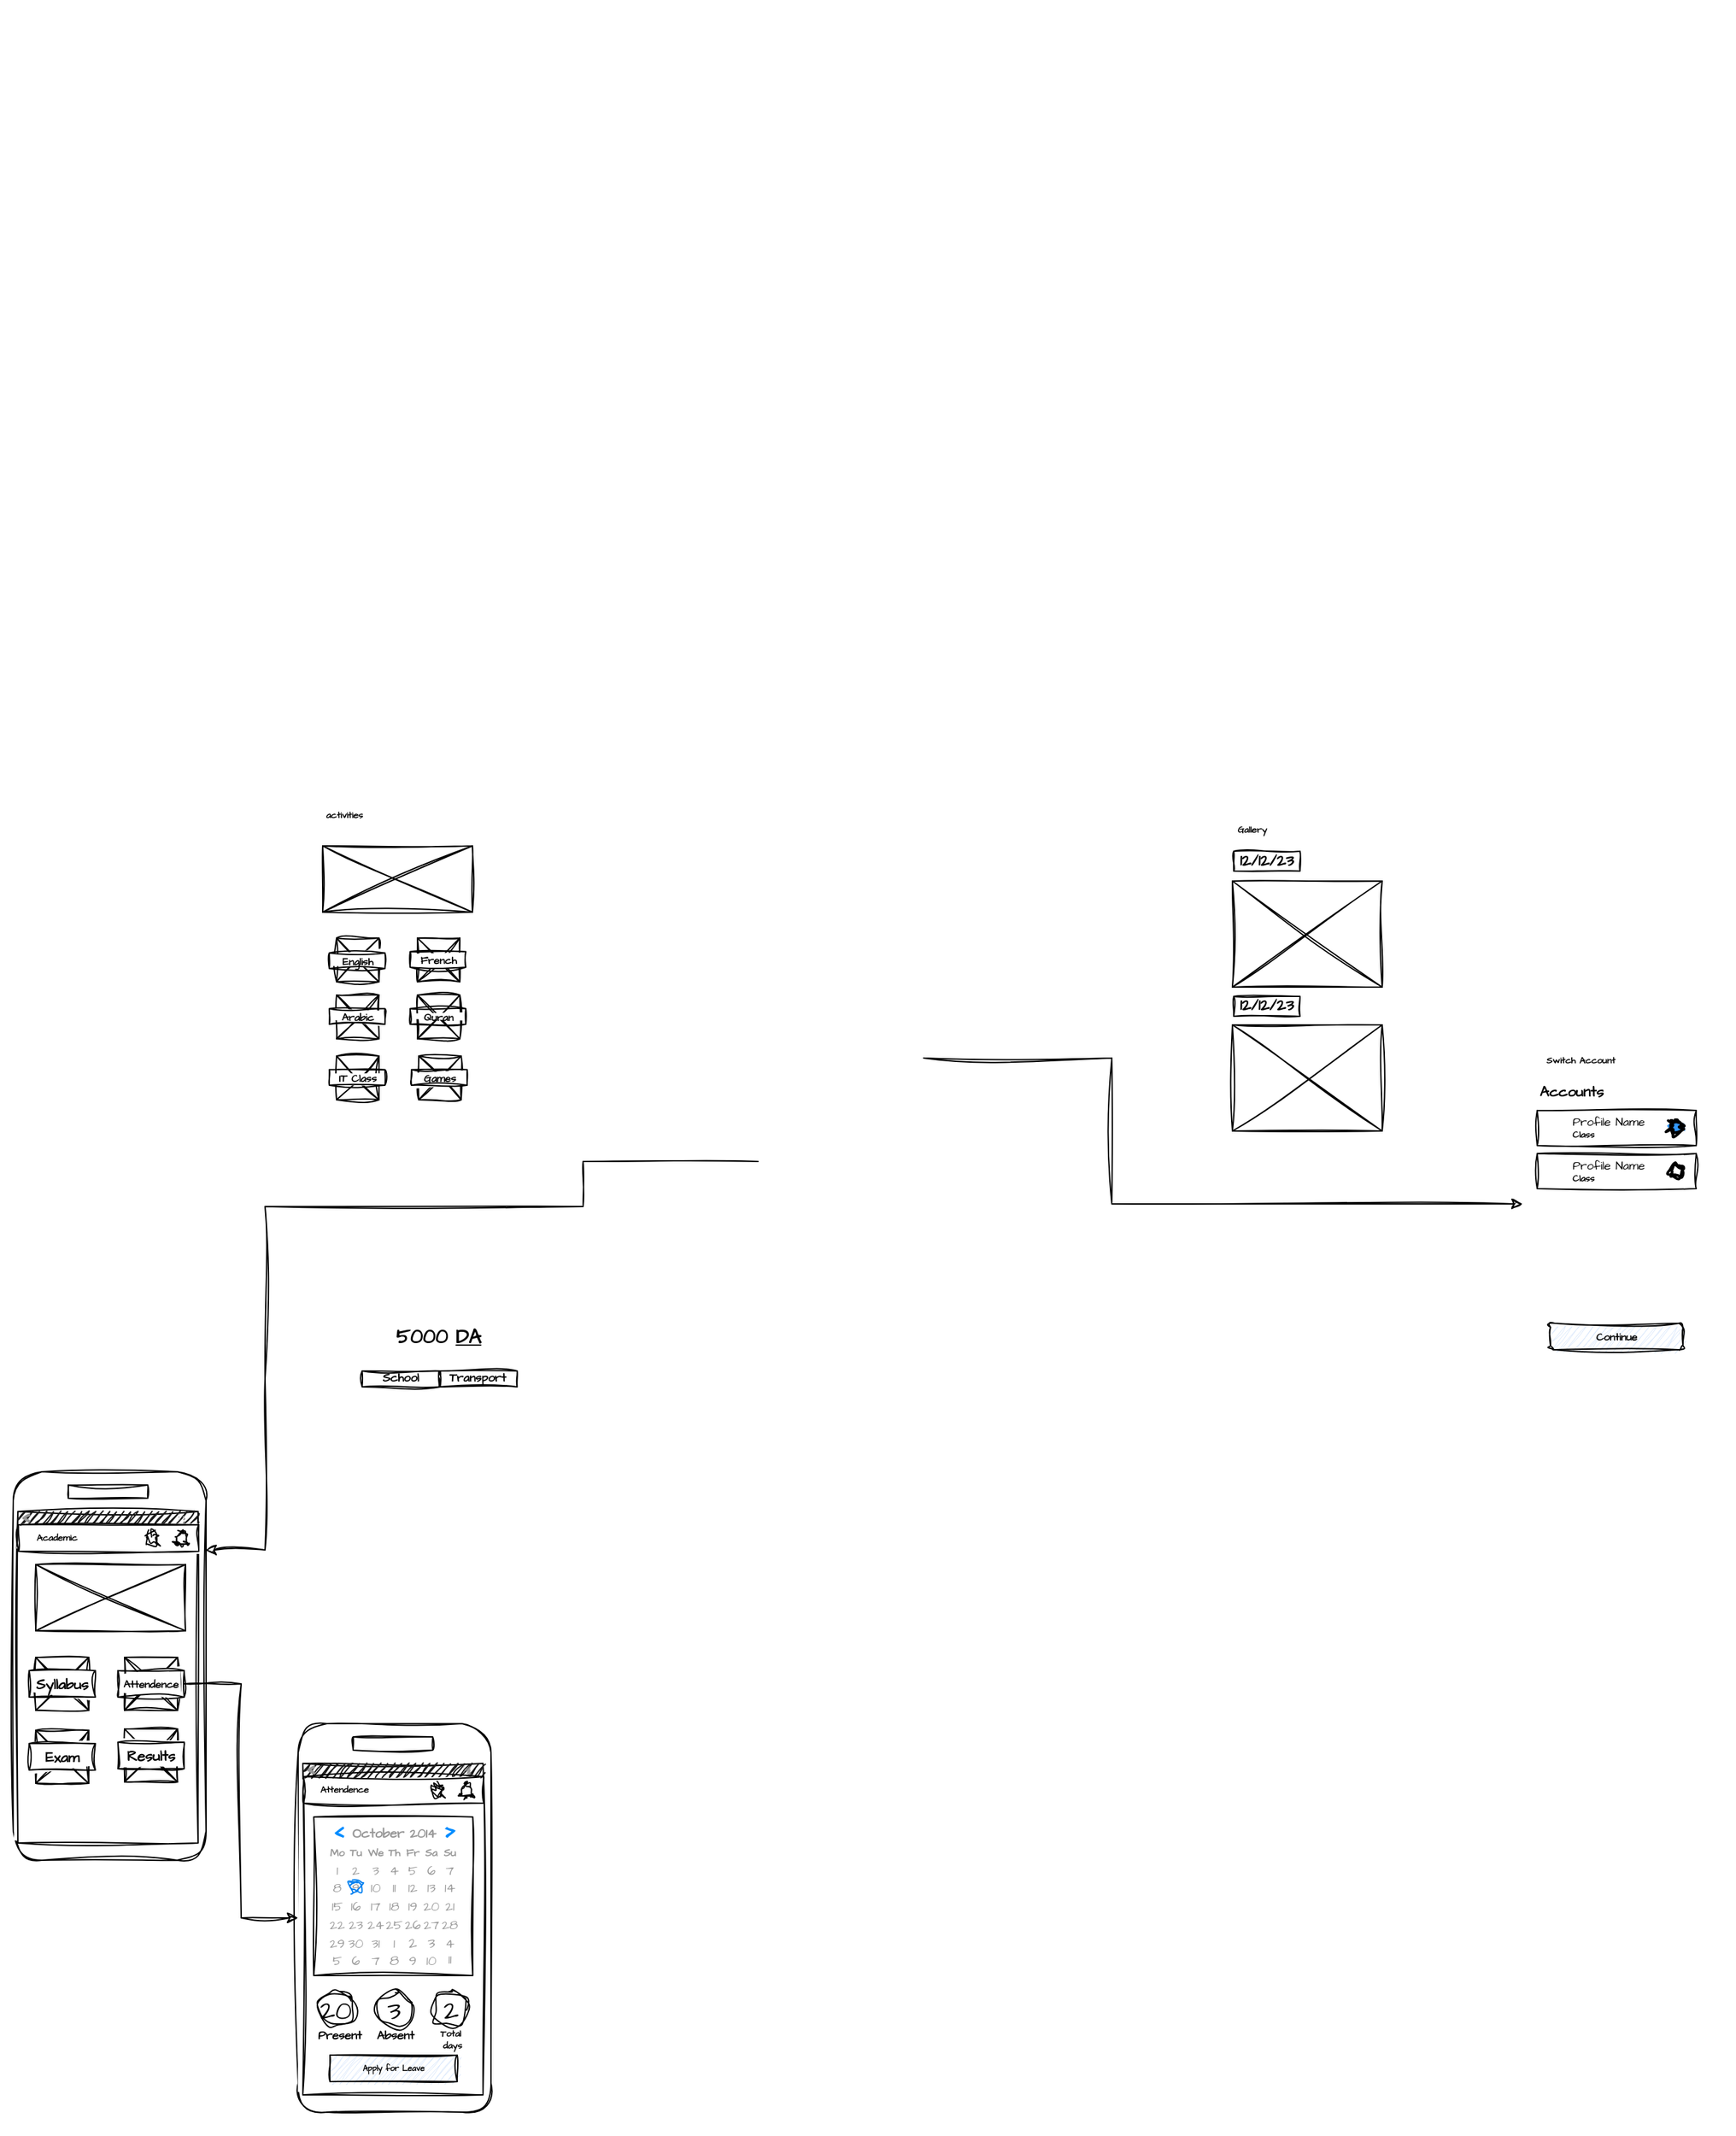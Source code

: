 <mxfile version="21.2.4" type="github">
  <diagram name="Page-1" id="SdLfol6Z8dMwUzgZrJY0">
    <mxGraphModel dx="236" dy="133" grid="1" gridSize="10" guides="1" tooltips="1" connect="1" arrows="1" fold="1" page="1" pageScale="1" pageWidth="850" pageHeight="1100" math="0" shadow="0">
      <root>
        <mxCell id="0" />
        <mxCell id="1" parent="0" />
        <mxCell id="r5_HSoaolSMguyaTFb34-1" value="" style="shape=image;imageAspect=0;aspect=fixed;verticalLabelPosition=bottom;verticalAlign=top;sketch=1;hachureGap=4;jiggle=2;curveFitting=1;fontFamily=Architects Daughter;fontSource=https%3A%2F%2Ffonts.googleapis.com%2Fcss%3Ffamily%3DArchitects%2BDaughter;fontSize=20;image=https://raw.githubusercontent.com/realpotatobean/realpotatobean/main/wirefram%20app%20your%20angels%20garden.png;movable=0;resizable=0;rotatable=0;deletable=0;editable=0;locked=1;connectable=0;" parent="1" vertex="1">
          <mxGeometry x="200" y="30" width="1308.87" height="1470" as="geometry" />
        </mxCell>
        <mxCell id="XLNwENEWXN-acG2qOnhf-13" value="" style="group" parent="1" vertex="1" connectable="0">
          <mxGeometry x="461" y="737.5" width="39.5" height="33" as="geometry" />
        </mxCell>
        <mxCell id="XLNwENEWXN-acG2qOnhf-2" value="" style="rounded=0;whiteSpace=wrap;html=1;sketch=1;hachureGap=4;jiggle=2;curveFitting=1;fontFamily=Architects Daughter;fontSource=https%3A%2F%2Ffonts.googleapis.com%2Fcss%3Ffamily%3DArchitects%2BDaughter;fontSize=20;" parent="XLNwENEWXN-acG2qOnhf-13" vertex="1">
          <mxGeometry x="-7" width="32" height="33" as="geometry" />
        </mxCell>
        <mxCell id="XLNwENEWXN-acG2qOnhf-8" value="" style="endArrow=none;html=1;rounded=0;sketch=1;hachureGap=4;jiggle=2;curveFitting=1;fontFamily=Architects Daughter;fontSource=https%3A%2F%2Ffonts.googleapis.com%2Fcss%3Ffamily%3DArchitects%2BDaughter;fontSize=16;entryX=1;entryY=0;entryDx=0;entryDy=0;exitX=0;exitY=1;exitDx=0;exitDy=0;" parent="XLNwENEWXN-acG2qOnhf-13" source="XLNwENEWXN-acG2qOnhf-2" target="XLNwENEWXN-acG2qOnhf-2" edge="1">
          <mxGeometry width="50" height="50" relative="1" as="geometry">
            <mxPoint x="-5" y="33" as="sourcePoint" />
            <mxPoint x="17" y="13" as="targetPoint" />
          </mxGeometry>
        </mxCell>
        <mxCell id="XLNwENEWXN-acG2qOnhf-9" value="" style="endArrow=none;html=1;rounded=0;sketch=1;hachureGap=4;jiggle=2;curveFitting=1;fontFamily=Architects Daughter;fontSource=https%3A%2F%2Ffonts.googleapis.com%2Fcss%3Ffamily%3DArchitects%2BDaughter;fontSize=16;entryX=1;entryY=1;entryDx=0;entryDy=0;exitX=0;exitY=0;exitDx=0;exitDy=0;" parent="XLNwENEWXN-acG2qOnhf-13" source="XLNwENEWXN-acG2qOnhf-2" target="XLNwENEWXN-acG2qOnhf-2" edge="1">
          <mxGeometry width="50" height="50" relative="1" as="geometry">
            <mxPoint x="3" y="43" as="sourcePoint" />
            <mxPoint x="35" y="10" as="targetPoint" />
          </mxGeometry>
        </mxCell>
        <mxCell id="XLNwENEWXN-acG2qOnhf-26" value="&lt;font style=&quot;font-size: 8px;&quot;&gt;English&lt;/font&gt;" style="rounded=0;whiteSpace=wrap;html=1;sketch=1;hachureGap=4;jiggle=2;curveFitting=1;fontFamily=Architects Daughter;fontSource=https%3A%2F%2Ffonts.googleapis.com%2Fcss%3Ffamily%3DArchitects%2BDaughter;fontSize=8;fontStyle=1" parent="XLNwENEWXN-acG2qOnhf-13" vertex="1">
          <mxGeometry x="-12.5" y="11.25" width="42" height="11.75" as="geometry" />
        </mxCell>
        <mxCell id="XLNwENEWXN-acG2qOnhf-28" value="" style="group" parent="1" vertex="1" connectable="0">
          <mxGeometry x="515" y="737.5" width="39.5" height="33" as="geometry" />
        </mxCell>
        <mxCell id="XLNwENEWXN-acG2qOnhf-29" value="" style="rounded=0;whiteSpace=wrap;html=1;sketch=1;hachureGap=4;jiggle=2;curveFitting=1;fontFamily=Architects Daughter;fontSource=https%3A%2F%2Ffonts.googleapis.com%2Fcss%3Ffamily%3DArchitects%2BDaughter;fontSize=20;" parent="XLNwENEWXN-acG2qOnhf-28" vertex="1">
          <mxGeometry width="32" height="33" as="geometry" />
        </mxCell>
        <mxCell id="XLNwENEWXN-acG2qOnhf-30" value="" style="endArrow=none;html=1;rounded=0;sketch=1;hachureGap=4;jiggle=2;curveFitting=1;fontFamily=Architects Daughter;fontSource=https%3A%2F%2Ffonts.googleapis.com%2Fcss%3Ffamily%3DArchitects%2BDaughter;fontSize=16;entryX=1;entryY=0;entryDx=0;entryDy=0;exitX=0;exitY=1;exitDx=0;exitDy=0;" parent="XLNwENEWXN-acG2qOnhf-28" source="XLNwENEWXN-acG2qOnhf-29" target="XLNwENEWXN-acG2qOnhf-29" edge="1">
          <mxGeometry width="50" height="50" relative="1" as="geometry">
            <mxPoint x="2" y="33" as="sourcePoint" />
            <mxPoint x="24" y="13" as="targetPoint" />
          </mxGeometry>
        </mxCell>
        <mxCell id="XLNwENEWXN-acG2qOnhf-31" value="" style="endArrow=none;html=1;rounded=0;sketch=1;hachureGap=4;jiggle=2;curveFitting=1;fontFamily=Architects Daughter;fontSource=https%3A%2F%2Ffonts.googleapis.com%2Fcss%3Ffamily%3DArchitects%2BDaughter;fontSize=16;entryX=1;entryY=1;entryDx=0;entryDy=0;exitX=0;exitY=0;exitDx=0;exitDy=0;" parent="XLNwENEWXN-acG2qOnhf-28" source="XLNwENEWXN-acG2qOnhf-29" target="XLNwENEWXN-acG2qOnhf-29" edge="1">
          <mxGeometry width="50" height="50" relative="1" as="geometry">
            <mxPoint x="10" y="43" as="sourcePoint" />
            <mxPoint x="42" y="10" as="targetPoint" />
          </mxGeometry>
        </mxCell>
        <mxCell id="XLNwENEWXN-acG2qOnhf-32" value="&lt;font style=&quot;font-size: 8px;&quot;&gt;French&lt;/font&gt;" style="rounded=0;whiteSpace=wrap;html=1;sketch=1;hachureGap=4;jiggle=2;curveFitting=1;fontFamily=Architects Daughter;fontSource=https%3A%2F%2Ffonts.googleapis.com%2Fcss%3Ffamily%3DArchitects%2BDaughter;fontSize=8;fontStyle=1" parent="XLNwENEWXN-acG2qOnhf-28" vertex="1">
          <mxGeometry x="-5.5" y="10.25" width="42" height="11.75" as="geometry" />
        </mxCell>
        <mxCell id="XLNwENEWXN-acG2qOnhf-33" value="" style="group" parent="1" vertex="1" connectable="0">
          <mxGeometry x="463" y="780.5" width="39.5" height="33" as="geometry" />
        </mxCell>
        <mxCell id="XLNwENEWXN-acG2qOnhf-34" value="" style="rounded=0;whiteSpace=wrap;html=1;sketch=1;hachureGap=4;jiggle=2;curveFitting=1;fontFamily=Architects Daughter;fontSource=https%3A%2F%2Ffonts.googleapis.com%2Fcss%3Ffamily%3DArchitects%2BDaughter;fontSize=20;" parent="XLNwENEWXN-acG2qOnhf-33" vertex="1">
          <mxGeometry x="-9" width="32" height="33" as="geometry" />
        </mxCell>
        <mxCell id="XLNwENEWXN-acG2qOnhf-35" value="" style="endArrow=none;html=1;rounded=0;sketch=1;hachureGap=4;jiggle=2;curveFitting=1;fontFamily=Architects Daughter;fontSource=https%3A%2F%2Ffonts.googleapis.com%2Fcss%3Ffamily%3DArchitects%2BDaughter;fontSize=16;entryX=1;entryY=0;entryDx=0;entryDy=0;exitX=0;exitY=1;exitDx=0;exitDy=0;" parent="XLNwENEWXN-acG2qOnhf-33" source="XLNwENEWXN-acG2qOnhf-34" target="XLNwENEWXN-acG2qOnhf-34" edge="1">
          <mxGeometry width="50" height="50" relative="1" as="geometry">
            <mxPoint x="-7" y="33" as="sourcePoint" />
            <mxPoint x="15" y="13" as="targetPoint" />
          </mxGeometry>
        </mxCell>
        <mxCell id="XLNwENEWXN-acG2qOnhf-36" value="" style="endArrow=none;html=1;rounded=0;sketch=1;hachureGap=4;jiggle=2;curveFitting=1;fontFamily=Architects Daughter;fontSource=https%3A%2F%2Ffonts.googleapis.com%2Fcss%3Ffamily%3DArchitects%2BDaughter;fontSize=16;entryX=1;entryY=1;entryDx=0;entryDy=0;exitX=0;exitY=0;exitDx=0;exitDy=0;" parent="XLNwENEWXN-acG2qOnhf-33" source="XLNwENEWXN-acG2qOnhf-34" target="XLNwENEWXN-acG2qOnhf-34" edge="1">
          <mxGeometry width="50" height="50" relative="1" as="geometry">
            <mxPoint x="1" y="43" as="sourcePoint" />
            <mxPoint x="33" y="10" as="targetPoint" />
          </mxGeometry>
        </mxCell>
        <mxCell id="XLNwENEWXN-acG2qOnhf-37" value="&lt;font style=&quot;font-size: 8px;&quot;&gt;Arabic&lt;br style=&quot;font-size: 8px;&quot;&gt;&lt;/font&gt;" style="rounded=0;whiteSpace=wrap;html=1;sketch=1;hachureGap=4;jiggle=2;curveFitting=1;fontFamily=Architects Daughter;fontSource=https%3A%2F%2Ffonts.googleapis.com%2Fcss%3Ffamily%3DArchitects%2BDaughter;fontSize=8;fontStyle=1" parent="XLNwENEWXN-acG2qOnhf-33" vertex="1">
          <mxGeometry x="-14.5" y="10.25" width="42" height="11.75" as="geometry" />
        </mxCell>
        <mxCell id="XLNwENEWXN-acG2qOnhf-38" value="" style="group;fontSize=13;" parent="1" vertex="1" connectable="0">
          <mxGeometry x="511" y="780.5" width="39.5" height="33" as="geometry" />
        </mxCell>
        <mxCell id="XLNwENEWXN-acG2qOnhf-39" value="" style="rounded=0;whiteSpace=wrap;html=1;sketch=1;hachureGap=4;jiggle=2;curveFitting=1;fontFamily=Architects Daughter;fontSource=https%3A%2F%2Ffonts.googleapis.com%2Fcss%3Ffamily%3DArchitects%2BDaughter;fontSize=20;" parent="XLNwENEWXN-acG2qOnhf-38" vertex="1">
          <mxGeometry x="4" width="32" height="33" as="geometry" />
        </mxCell>
        <mxCell id="XLNwENEWXN-acG2qOnhf-40" value="" style="endArrow=none;html=1;rounded=0;sketch=1;hachureGap=4;jiggle=2;curveFitting=1;fontFamily=Architects Daughter;fontSource=https%3A%2F%2Ffonts.googleapis.com%2Fcss%3Ffamily%3DArchitects%2BDaughter;fontSize=16;entryX=1;entryY=0;entryDx=0;entryDy=0;exitX=0;exitY=1;exitDx=0;exitDy=0;" parent="XLNwENEWXN-acG2qOnhf-38" source="XLNwENEWXN-acG2qOnhf-39" target="XLNwENEWXN-acG2qOnhf-39" edge="1">
          <mxGeometry width="50" height="50" relative="1" as="geometry">
            <mxPoint x="6" y="33" as="sourcePoint" />
            <mxPoint x="28" y="13" as="targetPoint" />
          </mxGeometry>
        </mxCell>
        <mxCell id="XLNwENEWXN-acG2qOnhf-41" value="" style="endArrow=none;html=1;rounded=0;sketch=1;hachureGap=4;jiggle=2;curveFitting=1;fontFamily=Architects Daughter;fontSource=https%3A%2F%2Ffonts.googleapis.com%2Fcss%3Ffamily%3DArchitects%2BDaughter;fontSize=16;entryX=1;entryY=1;entryDx=0;entryDy=0;exitX=0;exitY=0;exitDx=0;exitDy=0;" parent="XLNwENEWXN-acG2qOnhf-38" source="XLNwENEWXN-acG2qOnhf-39" target="XLNwENEWXN-acG2qOnhf-39" edge="1">
          <mxGeometry width="50" height="50" relative="1" as="geometry">
            <mxPoint x="14" y="43" as="sourcePoint" />
            <mxPoint x="46" y="10" as="targetPoint" />
          </mxGeometry>
        </mxCell>
        <mxCell id="XLNwENEWXN-acG2qOnhf-42" value="&lt;font style=&quot;font-size: 8px;&quot;&gt;Quran&lt;/font&gt;" style="rounded=0;whiteSpace=wrap;html=1;sketch=1;hachureGap=4;jiggle=2;curveFitting=1;fontFamily=Architects Daughter;fontSource=https%3A%2F%2Ffonts.googleapis.com%2Fcss%3Ffamily%3DArchitects%2BDaughter;fontSize=8;fontStyle=1" parent="XLNwENEWXN-acG2qOnhf-38" vertex="1">
          <mxGeometry x="-1.5" y="10.25" width="42" height="11.75" as="geometry" />
        </mxCell>
        <mxCell id="XLNwENEWXN-acG2qOnhf-46" value="" style="rounded=0;whiteSpace=wrap;html=1;sketch=1;hachureGap=4;jiggle=2;curveFitting=1;fontFamily=Architects Daughter;fontSource=https%3A%2F%2Ffonts.googleapis.com%2Fcss%3Ffamily%3DArchitects%2BDaughter;fontSize=20;" parent="1" vertex="1">
          <mxGeometry x="454" y="826.5" width="32" height="33" as="geometry" />
        </mxCell>
        <mxCell id="XLNwENEWXN-acG2qOnhf-47" value="" style="endArrow=none;html=1;rounded=0;sketch=1;hachureGap=4;jiggle=2;curveFitting=1;fontFamily=Architects Daughter;fontSource=https%3A%2F%2Ffonts.googleapis.com%2Fcss%3Ffamily%3DArchitects%2BDaughter;fontSize=16;entryX=1;entryY=0;entryDx=0;entryDy=0;exitX=0;exitY=1;exitDx=0;exitDy=0;" parent="1" source="XLNwENEWXN-acG2qOnhf-46" target="XLNwENEWXN-acG2qOnhf-46" edge="1">
          <mxGeometry width="50" height="50" relative="1" as="geometry">
            <mxPoint x="456" y="859.5" as="sourcePoint" />
            <mxPoint x="478" y="839.5" as="targetPoint" />
          </mxGeometry>
        </mxCell>
        <mxCell id="XLNwENEWXN-acG2qOnhf-48" value="" style="endArrow=none;html=1;rounded=0;sketch=1;hachureGap=4;jiggle=2;curveFitting=1;fontFamily=Architects Daughter;fontSource=https%3A%2F%2Ffonts.googleapis.com%2Fcss%3Ffamily%3DArchitects%2BDaughter;fontSize=16;entryX=1;entryY=1;entryDx=0;entryDy=0;exitX=0;exitY=0;exitDx=0;exitDy=0;" parent="1" source="XLNwENEWXN-acG2qOnhf-46" target="XLNwENEWXN-acG2qOnhf-46" edge="1">
          <mxGeometry width="50" height="50" relative="1" as="geometry">
            <mxPoint x="464" y="869.5" as="sourcePoint" />
            <mxPoint x="496" y="836.5" as="targetPoint" />
          </mxGeometry>
        </mxCell>
        <mxCell id="XLNwENEWXN-acG2qOnhf-49" value="IT Class" style="rounded=0;whiteSpace=wrap;html=1;sketch=1;hachureGap=4;jiggle=2;curveFitting=1;fontFamily=Architects Daughter;fontSource=https%3A%2F%2Ffonts.googleapis.com%2Fcss%3Ffamily%3DArchitects%2BDaughter;fontSize=8;fontStyle=1" parent="1" vertex="1">
          <mxGeometry x="448.5" y="836.75" width="42" height="11.75" as="geometry" />
        </mxCell>
        <mxCell id="XLNwENEWXN-acG2qOnhf-50" value="" style="rounded=0;whiteSpace=wrap;html=1;sketch=1;hachureGap=4;jiggle=2;curveFitting=1;fontFamily=Architects Daughter;fontSource=https%3A%2F%2Ffonts.googleapis.com%2Fcss%3Ffamily%3DArchitects%2BDaughter;fontSize=20;" parent="1" vertex="1">
          <mxGeometry x="516" y="826.5" width="32" height="33" as="geometry" />
        </mxCell>
        <mxCell id="XLNwENEWXN-acG2qOnhf-51" value="" style="endArrow=none;html=1;rounded=0;sketch=1;hachureGap=4;jiggle=2;curveFitting=1;fontFamily=Architects Daughter;fontSource=https%3A%2F%2Ffonts.googleapis.com%2Fcss%3Ffamily%3DArchitects%2BDaughter;fontSize=16;entryX=1;entryY=0;entryDx=0;entryDy=0;exitX=0;exitY=1;exitDx=0;exitDy=0;" parent="1" source="XLNwENEWXN-acG2qOnhf-50" target="XLNwENEWXN-acG2qOnhf-50" edge="1">
          <mxGeometry width="50" height="50" relative="1" as="geometry">
            <mxPoint x="518" y="859.5" as="sourcePoint" />
            <mxPoint x="540" y="839.5" as="targetPoint" />
          </mxGeometry>
        </mxCell>
        <mxCell id="XLNwENEWXN-acG2qOnhf-52" value="" style="endArrow=none;html=1;rounded=0;sketch=1;hachureGap=4;jiggle=2;curveFitting=1;fontFamily=Architects Daughter;fontSource=https%3A%2F%2Ffonts.googleapis.com%2Fcss%3Ffamily%3DArchitects%2BDaughter;fontSize=16;entryX=1;entryY=1;entryDx=0;entryDy=0;exitX=0;exitY=0;exitDx=0;exitDy=0;" parent="1" source="XLNwENEWXN-acG2qOnhf-50" target="XLNwENEWXN-acG2qOnhf-50" edge="1">
          <mxGeometry width="50" height="50" relative="1" as="geometry">
            <mxPoint x="526" y="869.5" as="sourcePoint" />
            <mxPoint x="558" y="836.5" as="targetPoint" />
          </mxGeometry>
        </mxCell>
        <mxCell id="XLNwENEWXN-acG2qOnhf-53" value="&lt;font style=&quot;font-size: 8px;&quot;&gt;Games&lt;/font&gt;" style="rounded=0;whiteSpace=wrap;html=1;sketch=1;hachureGap=4;jiggle=2;curveFitting=1;fontFamily=Architects Daughter;fontSource=https%3A%2F%2Ffonts.googleapis.com%2Fcss%3Ffamily%3DArchitects%2BDaughter;fontSize=8;fontStyle=1" parent="1" vertex="1">
          <mxGeometry x="510.5" y="836.75" width="42" height="11.75" as="geometry" />
        </mxCell>
        <mxCell id="XLNwENEWXN-acG2qOnhf-64" value="" style="whiteSpace=wrap;html=1;aspect=fixed;sketch=1;hachureGap=4;jiggle=2;curveFitting=1;fontFamily=Architects Daughter;fontSource=https%3A%2F%2Ffonts.googleapis.com%2Fcss%3Ffamily%3DArchitects%2BDaughter;fontSize=20;strokeColor=none;movable=0;resizable=0;rotatable=0;deletable=0;editable=0;locked=1;connectable=0;" parent="1" vertex="1">
          <mxGeometry x="433" y="639" width="13" height="13" as="geometry" />
        </mxCell>
        <mxCell id="XLNwENEWXN-acG2qOnhf-58" value="" style="shape=image;html=1;verticalAlign=top;verticalLabelPosition=bottom;labelBackgroundColor=#ffffff;imageAspect=0;aspect=fixed;image=https://cdn4.iconfinder.com/data/icons/evil-icons-user-interface/64/arrow_left2-128.png;sketch=1;hachureGap=4;jiggle=2;curveFitting=1;fontFamily=Architects Daughter;fontSource=https%3A%2F%2Ffonts.googleapis.com%2Fcss%3Ffamily%3DArchitects%2BDaughter;fontSize=20;" parent="1" vertex="1">
          <mxGeometry x="433" y="639" width="13" height="13" as="geometry" />
        </mxCell>
        <mxCell id="XLNwENEWXN-acG2qOnhf-59" value="activities" style="text;html=1;strokeColor=none;fillColor=none;align=center;verticalAlign=middle;whiteSpace=wrap;rounded=0;fontSize=7;fontFamily=Architects Daughter;fontStyle=1" parent="1" vertex="1">
          <mxGeometry x="445" y="640.5" width="30" height="8" as="geometry" />
        </mxCell>
        <mxCell id="XLNwENEWXN-acG2qOnhf-65" value="" style="group;movable=1;resizable=1;rotatable=1;deletable=1;editable=1;locked=0;connectable=1;" parent="1" vertex="1" connectable="0">
          <mxGeometry x="210" y="1140" width="145.5" height="293" as="geometry" />
        </mxCell>
        <mxCell id="XLNwENEWXN-acG2qOnhf-60" value="" style="rounded=1;whiteSpace=wrap;html=1;sketch=1;hachureGap=4;jiggle=2;curveFitting=1;fontFamily=Architects Daughter;fontSource=https%3A%2F%2Ffonts.googleapis.com%2Fcss%3Ffamily%3DArchitects%2BDaughter;fontSize=20;movable=1;resizable=1;rotatable=1;deletable=1;editable=1;locked=0;connectable=1;" parent="XLNwENEWXN-acG2qOnhf-65" vertex="1">
          <mxGeometry width="145.5" height="293" as="geometry" />
        </mxCell>
        <mxCell id="XLNwENEWXN-acG2qOnhf-61" value="" style="rounded=0;whiteSpace=wrap;html=1;sketch=1;hachureGap=4;jiggle=2;curveFitting=1;fontFamily=Architects Daughter;fontSource=https%3A%2F%2Ffonts.googleapis.com%2Fcss%3Ffamily%3DArchitects%2BDaughter;fontSize=20;movable=1;resizable=1;rotatable=1;deletable=1;editable=1;locked=0;connectable=1;" parent="XLNwENEWXN-acG2qOnhf-65" vertex="1">
          <mxGeometry x="3.5" y="30" width="136" height="250" as="geometry" />
        </mxCell>
        <mxCell id="XLNwENEWXN-acG2qOnhf-63" value="" style="rounded=0;whiteSpace=wrap;html=1;sketch=1;hachureGap=4;jiggle=2;curveFitting=1;fontFamily=Architects Daughter;fontSource=https%3A%2F%2Ffonts.googleapis.com%2Fcss%3Ffamily%3DArchitects%2BDaughter;fontSize=20;movable=1;resizable=1;rotatable=1;deletable=1;editable=1;locked=0;connectable=1;" parent="XLNwENEWXN-acG2qOnhf-65" vertex="1">
          <mxGeometry x="41.5" y="10" width="60" height="10" as="geometry" />
        </mxCell>
        <mxCell id="XLNwENEWXN-acG2qOnhf-66" value="" style="endArrow=classic;html=1;rounded=0;sketch=1;hachureGap=4;jiggle=2;curveFitting=1;fontFamily=Architects Daughter;fontSource=https%3A%2F%2Ffonts.googleapis.com%2Fcss%3Ffamily%3DArchitects%2BDaughter;fontSize=16;entryX=0.997;entryY=0.202;entryDx=0;entryDy=0;entryPerimeter=0;" parent="1" target="XLNwENEWXN-acG2qOnhf-60" edge="1">
          <mxGeometry width="50" height="50" relative="1" as="geometry">
            <mxPoint x="772" y="906" as="sourcePoint" />
            <mxPoint x="420" y="1110" as="targetPoint" />
            <Array as="points">
              <mxPoint x="640" y="906" />
              <mxPoint x="640" y="940" />
              <mxPoint x="400" y="940" />
              <mxPoint x="400" y="1070" />
              <mxPoint x="400" y="1199" />
            </Array>
          </mxGeometry>
        </mxCell>
        <mxCell id="XLNwENEWXN-acG2qOnhf-68" value="" style="strokeWidth=1;html=1;shadow=0;dashed=0;shape=mxgraph.android.action_bar;fillColor=#1A1A1A;strokeColor=#c0c0c0;strokeWidth=2;fontColor=#FFFFFF;whiteSpace=wrap;sketch=1;hachureGap=4;jiggle=2;curveFitting=1;fontFamily=Architects Daughter;fontSource=https%3A%2F%2Ffonts.googleapis.com%2Fcss%3Ffamily%3DArchitects%2BDaughter;fontSize=20;movable=1;resizable=1;rotatable=1;deletable=1;editable=1;locked=0;connectable=1;" parent="1" vertex="1">
          <mxGeometry x="214" y="1170" width="136" height="10" as="geometry" />
        </mxCell>
        <mxCell id="XLNwENEWXN-acG2qOnhf-69" value="" style="rounded=0;whiteSpace=wrap;html=1;sketch=1;hachureGap=4;jiggle=2;curveFitting=1;fontFamily=Architects Daughter;fontSource=https%3A%2F%2Ffonts.googleapis.com%2Fcss%3Ffamily%3DArchitects%2BDaughter;fontSize=20;movable=1;resizable=1;rotatable=1;deletable=1;editable=1;locked=0;connectable=1;" parent="1" vertex="1">
          <mxGeometry x="214" y="1180" width="136" height="20" as="geometry" />
        </mxCell>
        <mxCell id="XLNwENEWXN-acG2qOnhf-70" value="" style="html=1;verticalLabelPosition=bottom;align=center;labelBackgroundColor=#ffffff;verticalAlign=top;strokeWidth=1;strokeColor=#000000;shadow=0;dashed=0;shape=mxgraph.ios7.icons.bell;sketch=1;hachureGap=4;jiggle=2;curveFitting=1;fontFamily=Architects Daughter;fontSource=https%3A%2F%2Ffonts.googleapis.com%2Fcss%3Ffamily%3DArchitects%2BDaughter;fontSize=20;movable=1;resizable=1;rotatable=1;deletable=1;editable=1;locked=0;connectable=1;" parent="1" vertex="1">
          <mxGeometry x="332" y="1185" width="10" height="10" as="geometry" />
        </mxCell>
        <mxCell id="XLNwENEWXN-acG2qOnhf-71" value="" style="html=1;verticalLabelPosition=bottom;align=center;labelBackgroundColor=#ffffff;verticalAlign=top;strokeWidth=1;strokeColor=#000000;shadow=0;dashed=0;shape=mxgraph.ios7.icons.looking_glass;sketch=1;hachureGap=4;jiggle=2;curveFitting=1;fontFamily=Architects Daughter;fontSource=https%3A%2F%2Ffonts.googleapis.com%2Fcss%3Ffamily%3DArchitects%2BDaughter;fontSize=20;movable=1;resizable=1;rotatable=1;deletable=1;editable=1;locked=0;connectable=1;" parent="1" vertex="1">
          <mxGeometry x="311" y="1186" width="10" height="10" as="geometry" />
        </mxCell>
        <mxCell id="XLNwENEWXN-acG2qOnhf-73" value="" style="shape=image;html=1;verticalAlign=top;verticalLabelPosition=bottom;labelBackgroundColor=#ffffff;imageAspect=0;aspect=fixed;image=https://cdn4.iconfinder.com/data/icons/evil-icons-user-interface/64/arrow_left2-128.png;sketch=1;hachureGap=4;jiggle=2;curveFitting=1;fontFamily=Architects Daughter;fontSource=https%3A%2F%2Ffonts.googleapis.com%2Fcss%3Ffamily%3DArchitects%2BDaughter;fontSize=20;movable=1;resizable=1;rotatable=1;deletable=1;editable=1;locked=0;connectable=1;" parent="1" vertex="1">
          <mxGeometry x="214" y="1183.5" width="13" height="13" as="geometry" />
        </mxCell>
        <mxCell id="XLNwENEWXN-acG2qOnhf-74" value="Academic" style="text;html=1;strokeColor=none;fillColor=none;align=center;verticalAlign=middle;whiteSpace=wrap;rounded=0;fontSize=7;fontFamily=Architects Daughter;fontStyle=1;movable=1;resizable=1;rotatable=1;deletable=1;editable=1;locked=0;connectable=1;" parent="1" vertex="1">
          <mxGeometry x="228" y="1186" width="30" height="8" as="geometry" />
        </mxCell>
        <mxCell id="XLNwENEWXN-acG2qOnhf-75" value="" style="rounded=0;whiteSpace=wrap;html=1;sketch=1;hachureGap=4;jiggle=2;curveFitting=1;fontFamily=Architects Daughter;fontSource=https%3A%2F%2Ffonts.googleapis.com%2Fcss%3Ffamily%3DArchitects%2BDaughter;fontSize=20;movable=1;resizable=1;rotatable=1;deletable=1;editable=1;locked=0;connectable=1;" parent="1" vertex="1">
          <mxGeometry x="227" y="1210" width="113" height="50" as="geometry" />
        </mxCell>
        <mxCell id="XLNwENEWXN-acG2qOnhf-76" value="" style="endArrow=none;html=1;rounded=0;sketch=1;hachureGap=4;jiggle=2;curveFitting=1;fontFamily=Architects Daughter;fontSource=https%3A%2F%2Ffonts.googleapis.com%2Fcss%3Ffamily%3DArchitects%2BDaughter;fontSize=16;entryX=1;entryY=0;entryDx=0;entryDy=0;exitX=0;exitY=1;exitDx=0;exitDy=0;movable=1;resizable=1;rotatable=1;deletable=1;editable=1;locked=0;connectable=1;" parent="1" source="XLNwENEWXN-acG2qOnhf-75" target="XLNwENEWXN-acG2qOnhf-75" edge="1">
          <mxGeometry width="50" height="50" relative="1" as="geometry">
            <mxPoint x="220" y="1340" as="sourcePoint" />
            <mxPoint x="270" y="1290" as="targetPoint" />
          </mxGeometry>
        </mxCell>
        <mxCell id="XLNwENEWXN-acG2qOnhf-77" value="" style="endArrow=none;html=1;rounded=0;sketch=1;hachureGap=4;jiggle=2;curveFitting=1;fontFamily=Architects Daughter;fontSource=https%3A%2F%2Ffonts.googleapis.com%2Fcss%3Ffamily%3DArchitects%2BDaughter;fontSize=16;entryX=1;entryY=1;entryDx=0;entryDy=0;exitX=0;exitY=0;exitDx=0;exitDy=0;movable=1;resizable=1;rotatable=1;deletable=1;editable=1;locked=0;connectable=1;" parent="1" source="XLNwENEWXN-acG2qOnhf-75" target="XLNwENEWXN-acG2qOnhf-75" edge="1">
          <mxGeometry width="50" height="50" relative="1" as="geometry">
            <mxPoint x="237" y="1270" as="sourcePoint" />
            <mxPoint x="350" y="1220" as="targetPoint" />
          </mxGeometry>
        </mxCell>
        <mxCell id="XLNwENEWXN-acG2qOnhf-82" value="" style="group;movable=1;resizable=1;rotatable=1;deletable=1;editable=1;locked=0;connectable=1;" parent="1" vertex="1" connectable="0">
          <mxGeometry x="222" y="1280" width="50" height="40" as="geometry" />
        </mxCell>
        <mxCell id="XLNwENEWXN-acG2qOnhf-78" value="" style="whiteSpace=wrap;html=1;aspect=fixed;sketch=1;hachureGap=4;jiggle=2;curveFitting=1;fontFamily=Architects Daughter;fontSource=https%3A%2F%2Ffonts.googleapis.com%2Fcss%3Ffamily%3DArchitects%2BDaughter;fontSize=20;movable=1;resizable=1;rotatable=1;deletable=1;editable=1;locked=0;connectable=1;" parent="XLNwENEWXN-acG2qOnhf-82" vertex="1">
          <mxGeometry x="5" width="40" height="40" as="geometry" />
        </mxCell>
        <mxCell id="XLNwENEWXN-acG2qOnhf-79" value="" style="endArrow=none;html=1;rounded=0;sketch=1;hachureGap=4;jiggle=2;curveFitting=1;fontFamily=Architects Daughter;fontSource=https%3A%2F%2Ffonts.googleapis.com%2Fcss%3Ffamily%3DArchitects%2BDaughter;fontSize=16;entryX=1;entryY=0;entryDx=0;entryDy=0;exitX=0;exitY=1;exitDx=0;exitDy=0;movable=1;resizable=1;rotatable=1;deletable=1;editable=1;locked=0;connectable=1;" parent="XLNwENEWXN-acG2qOnhf-82" source="XLNwENEWXN-acG2qOnhf-78" target="XLNwENEWXN-acG2qOnhf-78" edge="1">
          <mxGeometry width="50" height="50" relative="1" as="geometry">
            <mxPoint x="-22" y="110" as="sourcePoint" />
            <mxPoint x="28" y="60" as="targetPoint" />
          </mxGeometry>
        </mxCell>
        <mxCell id="XLNwENEWXN-acG2qOnhf-80" value="" style="endArrow=none;html=1;rounded=0;sketch=1;hachureGap=4;jiggle=2;curveFitting=1;fontFamily=Architects Daughter;fontSource=https%3A%2F%2Ffonts.googleapis.com%2Fcss%3Ffamily%3DArchitects%2BDaughter;fontSize=16;entryX=1;entryY=1;entryDx=0;entryDy=0;exitX=0;exitY=0;exitDx=0;exitDy=0;movable=1;resizable=1;rotatable=1;deletable=1;editable=1;locked=0;connectable=1;" parent="XLNwENEWXN-acG2qOnhf-82" source="XLNwENEWXN-acG2qOnhf-78" target="XLNwENEWXN-acG2qOnhf-78" edge="1">
          <mxGeometry width="50" height="50" relative="1" as="geometry">
            <mxPoint x="15" y="50" as="sourcePoint" />
            <mxPoint x="55" y="10" as="targetPoint" />
          </mxGeometry>
        </mxCell>
        <mxCell id="XLNwENEWXN-acG2qOnhf-81" value="Syllabus" style="rounded=0;whiteSpace=wrap;html=1;sketch=1;hachureGap=4;jiggle=2;curveFitting=1;fontFamily=Architects Daughter;fontSource=https%3A%2F%2Ffonts.googleapis.com%2Fcss%3Ffamily%3DArchitects%2BDaughter;fontSize=11;fontStyle=1;movable=1;resizable=1;rotatable=1;deletable=1;editable=1;locked=0;connectable=1;" parent="XLNwENEWXN-acG2qOnhf-82" vertex="1">
          <mxGeometry y="10" width="50" height="20" as="geometry" />
        </mxCell>
        <mxCell id="XLNwENEWXN-acG2qOnhf-83" value="" style="group;movable=1;resizable=1;rotatable=1;deletable=1;editable=1;locked=0;connectable=1;" parent="1" vertex="1" connectable="0">
          <mxGeometry x="289" y="1280" width="50" height="40" as="geometry" />
        </mxCell>
        <mxCell id="XLNwENEWXN-acG2qOnhf-84" value="" style="whiteSpace=wrap;html=1;aspect=fixed;sketch=1;hachureGap=4;jiggle=2;curveFitting=1;fontFamily=Architects Daughter;fontSource=https%3A%2F%2Ffonts.googleapis.com%2Fcss%3Ffamily%3DArchitects%2BDaughter;fontSize=20;movable=1;resizable=1;rotatable=1;deletable=1;editable=1;locked=0;connectable=1;" parent="XLNwENEWXN-acG2qOnhf-83" vertex="1">
          <mxGeometry x="5" width="40" height="40" as="geometry" />
        </mxCell>
        <mxCell id="XLNwENEWXN-acG2qOnhf-85" value="" style="endArrow=none;html=1;rounded=0;sketch=1;hachureGap=4;jiggle=2;curveFitting=1;fontFamily=Architects Daughter;fontSource=https%3A%2F%2Ffonts.googleapis.com%2Fcss%3Ffamily%3DArchitects%2BDaughter;fontSize=16;entryX=1;entryY=0;entryDx=0;entryDy=0;exitX=0;exitY=1;exitDx=0;exitDy=0;movable=1;resizable=1;rotatable=1;deletable=1;editable=1;locked=0;connectable=1;" parent="XLNwENEWXN-acG2qOnhf-83" source="XLNwENEWXN-acG2qOnhf-84" target="XLNwENEWXN-acG2qOnhf-84" edge="1">
          <mxGeometry width="50" height="50" relative="1" as="geometry">
            <mxPoint x="-22" y="110" as="sourcePoint" />
            <mxPoint x="28" y="60" as="targetPoint" />
          </mxGeometry>
        </mxCell>
        <mxCell id="XLNwENEWXN-acG2qOnhf-86" value="" style="endArrow=none;html=1;rounded=0;sketch=1;hachureGap=4;jiggle=2;curveFitting=1;fontFamily=Architects Daughter;fontSource=https%3A%2F%2Ffonts.googleapis.com%2Fcss%3Ffamily%3DArchitects%2BDaughter;fontSize=16;entryX=1;entryY=1;entryDx=0;entryDy=0;exitX=0;exitY=0;exitDx=0;exitDy=0;movable=1;resizable=1;rotatable=1;deletable=1;editable=1;locked=0;connectable=1;" parent="XLNwENEWXN-acG2qOnhf-83" source="XLNwENEWXN-acG2qOnhf-84" target="XLNwENEWXN-acG2qOnhf-84" edge="1">
          <mxGeometry width="50" height="50" relative="1" as="geometry">
            <mxPoint x="15" y="50" as="sourcePoint" />
            <mxPoint x="55" y="10" as="targetPoint" />
          </mxGeometry>
        </mxCell>
        <mxCell id="XLNwENEWXN-acG2qOnhf-87" value="Attendence" style="rounded=0;whiteSpace=wrap;html=1;sketch=1;hachureGap=4;jiggle=2;curveFitting=1;fontFamily=Architects Daughter;fontSource=https%3A%2F%2Ffonts.googleapis.com%2Fcss%3Ffamily%3DArchitects%2BDaughter;fontSize=8;fontStyle=1;movable=1;resizable=1;rotatable=1;deletable=1;editable=1;locked=0;connectable=1;" parent="XLNwENEWXN-acG2qOnhf-83" vertex="1">
          <mxGeometry y="10" width="50" height="20" as="geometry" />
        </mxCell>
        <mxCell id="XLNwENEWXN-acG2qOnhf-88" value="" style="group;movable=1;resizable=1;rotatable=1;deletable=1;editable=1;locked=0;connectable=1;" parent="1" vertex="1" connectable="0">
          <mxGeometry x="222" y="1335" width="50" height="40" as="geometry" />
        </mxCell>
        <mxCell id="XLNwENEWXN-acG2qOnhf-89" value="" style="whiteSpace=wrap;html=1;aspect=fixed;sketch=1;hachureGap=4;jiggle=2;curveFitting=1;fontFamily=Architects Daughter;fontSource=https%3A%2F%2Ffonts.googleapis.com%2Fcss%3Ffamily%3DArchitects%2BDaughter;fontSize=20;movable=1;resizable=1;rotatable=1;deletable=1;editable=1;locked=0;connectable=1;" parent="XLNwENEWXN-acG2qOnhf-88" vertex="1">
          <mxGeometry x="5" width="40" height="40" as="geometry" />
        </mxCell>
        <mxCell id="XLNwENEWXN-acG2qOnhf-90" value="" style="endArrow=none;html=1;rounded=0;sketch=1;hachureGap=4;jiggle=2;curveFitting=1;fontFamily=Architects Daughter;fontSource=https%3A%2F%2Ffonts.googleapis.com%2Fcss%3Ffamily%3DArchitects%2BDaughter;fontSize=16;entryX=1;entryY=0;entryDx=0;entryDy=0;exitX=0;exitY=1;exitDx=0;exitDy=0;movable=1;resizable=1;rotatable=1;deletable=1;editable=1;locked=0;connectable=1;" parent="XLNwENEWXN-acG2qOnhf-88" source="XLNwENEWXN-acG2qOnhf-89" target="XLNwENEWXN-acG2qOnhf-89" edge="1">
          <mxGeometry width="50" height="50" relative="1" as="geometry">
            <mxPoint x="-22" y="110" as="sourcePoint" />
            <mxPoint x="28" y="60" as="targetPoint" />
          </mxGeometry>
        </mxCell>
        <mxCell id="XLNwENEWXN-acG2qOnhf-91" value="" style="endArrow=none;html=1;rounded=0;sketch=1;hachureGap=4;jiggle=2;curveFitting=1;fontFamily=Architects Daughter;fontSource=https%3A%2F%2Ffonts.googleapis.com%2Fcss%3Ffamily%3DArchitects%2BDaughter;fontSize=16;entryX=1;entryY=1;entryDx=0;entryDy=0;exitX=0;exitY=0;exitDx=0;exitDy=0;movable=1;resizable=1;rotatable=1;deletable=1;editable=1;locked=0;connectable=1;" parent="XLNwENEWXN-acG2qOnhf-88" source="XLNwENEWXN-acG2qOnhf-89" target="XLNwENEWXN-acG2qOnhf-89" edge="1">
          <mxGeometry width="50" height="50" relative="1" as="geometry">
            <mxPoint x="15" y="50" as="sourcePoint" />
            <mxPoint x="55" y="10" as="targetPoint" />
          </mxGeometry>
        </mxCell>
        <mxCell id="XLNwENEWXN-acG2qOnhf-92" value="Exam" style="rounded=0;whiteSpace=wrap;html=1;sketch=1;hachureGap=4;jiggle=2;curveFitting=1;fontFamily=Architects Daughter;fontSource=https%3A%2F%2Ffonts.googleapis.com%2Fcss%3Ffamily%3DArchitects%2BDaughter;fontSize=11;fontStyle=1;movable=1;resizable=1;rotatable=1;deletable=1;editable=1;locked=0;connectable=1;" parent="XLNwENEWXN-acG2qOnhf-88" vertex="1">
          <mxGeometry y="10" width="50" height="20" as="geometry" />
        </mxCell>
        <mxCell id="XLNwENEWXN-acG2qOnhf-93" value="" style="group;movable=1;resizable=1;rotatable=1;deletable=1;editable=1;locked=0;connectable=1;" parent="1" vertex="1" connectable="0">
          <mxGeometry x="280" y="1330" width="50" height="40" as="geometry" />
        </mxCell>
        <mxCell id="XLNwENEWXN-acG2qOnhf-94" value="" style="whiteSpace=wrap;html=1;aspect=fixed;sketch=1;hachureGap=4;jiggle=2;curveFitting=1;fontFamily=Architects Daughter;fontSource=https%3A%2F%2Ffonts.googleapis.com%2Fcss%3Ffamily%3DArchitects%2BDaughter;fontSize=20;movable=1;resizable=1;rotatable=1;deletable=1;editable=1;locked=0;connectable=1;" parent="XLNwENEWXN-acG2qOnhf-93" vertex="1">
          <mxGeometry x="14" y="4" width="40" height="40" as="geometry" />
        </mxCell>
        <mxCell id="XLNwENEWXN-acG2qOnhf-95" value="" style="endArrow=none;html=1;rounded=0;sketch=1;hachureGap=4;jiggle=2;curveFitting=1;fontFamily=Architects Daughter;fontSource=https%3A%2F%2Ffonts.googleapis.com%2Fcss%3Ffamily%3DArchitects%2BDaughter;fontSize=16;entryX=1;entryY=0;entryDx=0;entryDy=0;exitX=0;exitY=1;exitDx=0;exitDy=0;movable=1;resizable=1;rotatable=1;deletable=1;editable=1;locked=0;connectable=1;" parent="XLNwENEWXN-acG2qOnhf-93" source="XLNwENEWXN-acG2qOnhf-94" target="XLNwENEWXN-acG2qOnhf-94" edge="1">
          <mxGeometry width="50" height="50" relative="1" as="geometry">
            <mxPoint x="-13" y="114" as="sourcePoint" />
            <mxPoint x="37" y="64" as="targetPoint" />
          </mxGeometry>
        </mxCell>
        <mxCell id="XLNwENEWXN-acG2qOnhf-96" value="" style="endArrow=none;html=1;rounded=0;sketch=1;hachureGap=4;jiggle=2;curveFitting=1;fontFamily=Architects Daughter;fontSource=https%3A%2F%2Ffonts.googleapis.com%2Fcss%3Ffamily%3DArchitects%2BDaughter;fontSize=16;entryX=1;entryY=1;entryDx=0;entryDy=0;exitX=0;exitY=0;exitDx=0;exitDy=0;movable=1;resizable=1;rotatable=1;deletable=1;editable=1;locked=0;connectable=1;" parent="XLNwENEWXN-acG2qOnhf-93" source="XLNwENEWXN-acG2qOnhf-94" target="XLNwENEWXN-acG2qOnhf-94" edge="1">
          <mxGeometry width="50" height="50" relative="1" as="geometry">
            <mxPoint x="24" y="54" as="sourcePoint" />
            <mxPoint x="64" y="14" as="targetPoint" />
          </mxGeometry>
        </mxCell>
        <mxCell id="XLNwENEWXN-acG2qOnhf-97" value="Results" style="rounded=0;whiteSpace=wrap;html=1;sketch=1;hachureGap=4;jiggle=2;curveFitting=1;fontFamily=Architects Daughter;fontSource=https%3A%2F%2Ffonts.googleapis.com%2Fcss%3Ffamily%3DArchitects%2BDaughter;fontSize=11;fontStyle=1;movable=1;resizable=1;rotatable=1;deletable=1;editable=1;locked=0;connectable=1;" parent="XLNwENEWXN-acG2qOnhf-93" vertex="1">
          <mxGeometry x="9" y="14" width="50" height="20" as="geometry" />
        </mxCell>
        <mxCell id="XLNwENEWXN-acG2qOnhf-98" value="" style="rounded=0;whiteSpace=wrap;html=1;sketch=1;hachureGap=4;jiggle=2;curveFitting=1;fontFamily=Architects Daughter;fontSource=https%3A%2F%2Ffonts.googleapis.com%2Fcss%3Ffamily%3DArchitects%2BDaughter;fontSize=20;" parent="1" vertex="1">
          <mxGeometry x="443.5" y="668" width="113" height="50" as="geometry" />
        </mxCell>
        <mxCell id="XLNwENEWXN-acG2qOnhf-99" value="" style="endArrow=none;html=1;rounded=0;sketch=1;hachureGap=4;jiggle=2;curveFitting=1;fontFamily=Architects Daughter;fontSource=https%3A%2F%2Ffonts.googleapis.com%2Fcss%3Ffamily%3DArchitects%2BDaughter;fontSize=16;entryX=1;entryY=0;entryDx=0;entryDy=0;exitX=0;exitY=1;exitDx=0;exitDy=0;" parent="1" source="XLNwENEWXN-acG2qOnhf-98" target="XLNwENEWXN-acG2qOnhf-98" edge="1">
          <mxGeometry width="50" height="50" relative="1" as="geometry">
            <mxPoint x="436.5" y="798" as="sourcePoint" />
            <mxPoint x="486.5" y="748" as="targetPoint" />
          </mxGeometry>
        </mxCell>
        <mxCell id="XLNwENEWXN-acG2qOnhf-100" value="" style="endArrow=none;html=1;rounded=0;sketch=1;hachureGap=4;jiggle=2;curveFitting=1;fontFamily=Architects Daughter;fontSource=https%3A%2F%2Ffonts.googleapis.com%2Fcss%3Ffamily%3DArchitects%2BDaughter;fontSize=16;entryX=1;entryY=1;entryDx=0;entryDy=0;exitX=0;exitY=0;exitDx=0;exitDy=0;" parent="1" source="XLNwENEWXN-acG2qOnhf-98" target="XLNwENEWXN-acG2qOnhf-98" edge="1">
          <mxGeometry width="50" height="50" relative="1" as="geometry">
            <mxPoint x="453.5" y="728" as="sourcePoint" />
            <mxPoint x="566.5" y="678" as="targetPoint" />
          </mxGeometry>
        </mxCell>
        <mxCell id="XLNwENEWXN-acG2qOnhf-101" value="" style="group;movable=1;resizable=1;rotatable=1;deletable=1;editable=1;locked=0;connectable=1;fontSize=10;" parent="1" vertex="1" connectable="0">
          <mxGeometry x="425" y="1330" width="145.5" height="310" as="geometry" />
        </mxCell>
        <mxCell id="XLNwENEWXN-acG2qOnhf-102" value="" style="rounded=1;whiteSpace=wrap;html=1;sketch=1;hachureGap=4;jiggle=2;curveFitting=1;fontFamily=Architects Daughter;fontSource=https%3A%2F%2Ffonts.googleapis.com%2Fcss%3Ffamily%3DArchitects%2BDaughter;fontSize=20;movable=1;resizable=1;rotatable=1;deletable=1;editable=1;locked=0;connectable=1;" parent="XLNwENEWXN-acG2qOnhf-101" vertex="1">
          <mxGeometry width="145.5" height="293" as="geometry" />
        </mxCell>
        <mxCell id="XLNwENEWXN-acG2qOnhf-103" value="" style="rounded=0;whiteSpace=wrap;html=1;sketch=1;hachureGap=4;jiggle=2;curveFitting=1;fontFamily=Architects Daughter;fontSource=https%3A%2F%2Ffonts.googleapis.com%2Fcss%3Ffamily%3DArchitects%2BDaughter;fontSize=20;movable=1;resizable=1;rotatable=1;deletable=1;editable=1;locked=0;connectable=1;" parent="XLNwENEWXN-acG2qOnhf-101" vertex="1">
          <mxGeometry x="3.5" y="30" width="136" height="250" as="geometry" />
        </mxCell>
        <mxCell id="XLNwENEWXN-acG2qOnhf-104" value="" style="rounded=0;whiteSpace=wrap;html=1;sketch=1;hachureGap=4;jiggle=2;curveFitting=1;fontFamily=Architects Daughter;fontSource=https%3A%2F%2Ffonts.googleapis.com%2Fcss%3Ffamily%3DArchitects%2BDaughter;fontSize=20;movable=1;resizable=1;rotatable=1;deletable=1;editable=1;locked=0;connectable=1;" parent="XLNwENEWXN-acG2qOnhf-101" vertex="1">
          <mxGeometry x="41.5" y="10" width="60" height="10" as="geometry" />
        </mxCell>
        <mxCell id="XLNwENEWXN-acG2qOnhf-135" value="" style="strokeWidth=1;shadow=0;dashed=0;align=center;html=1;shape=mxgraph.mockup.forms.rrect;rSize=5;strokeColor=#999999;fillColor=#ffffff;sketch=1;hachureGap=4;jiggle=2;curveFitting=1;fontFamily=Architects Daughter;fontSource=https%3A%2F%2Ffonts.googleapis.com%2Fcss%3Ffamily%3DArchitects%2BDaughter;fontSize=14;" parent="XLNwENEWXN-acG2qOnhf-101" vertex="1">
          <mxGeometry x="15" y="70" width="129" height="132" as="geometry" />
        </mxCell>
        <mxCell id="XLNwENEWXN-acG2qOnhf-136" value="October 2014" style="strokeWidth=1;shadow=0;dashed=0;align=center;html=1;shape=mxgraph.mockup.forms.anchor;fontColor=#999999;sketch=1;hachureGap=4;jiggle=2;curveFitting=1;fontFamily=Architects Daughter;fontSource=https%3A%2F%2Ffonts.googleapis.com%2Fcss%3Ffamily%3DArchitects%2BDaughter;fontSize=10;fontStyle=1" parent="XLNwENEWXN-acG2qOnhf-135" vertex="1">
          <mxGeometry x="21.281" y="5.486" width="70.938" height="13.714" as="geometry" />
        </mxCell>
        <mxCell id="XLNwENEWXN-acG2qOnhf-137" value="&lt;" style="strokeWidth=1;shadow=0;dashed=0;align=center;html=1;shape=mxgraph.mockup.forms.rrect;rSize=4;strokeColor=#999999;fontColor=#008cff;fontSize=19;fontStyle=1;sketch=1;hachureGap=4;jiggle=2;curveFitting=1;fontFamily=Architects Daughter;fontSource=https%3A%2F%2Ffonts.googleapis.com%2Fcss%3Ffamily%3DArchitects%2BDaughter;" parent="XLNwENEWXN-acG2qOnhf-135" vertex="1">
          <mxGeometry x="5.675" y="5.486" width="17.734" height="13.714" as="geometry" />
        </mxCell>
        <mxCell id="XLNwENEWXN-acG2qOnhf-138" value="&gt;" style="strokeWidth=1;shadow=0;dashed=0;align=center;html=1;shape=mxgraph.mockup.forms.rrect;rSize=4;strokeColor=#999999;fontColor=#008cff;fontSize=19;fontStyle=1;sketch=1;hachureGap=4;jiggle=2;curveFitting=1;fontFamily=Architects Daughter;fontSource=https%3A%2F%2Ffonts.googleapis.com%2Fcss%3Ffamily%3DArchitects%2BDaughter;" parent="XLNwENEWXN-acG2qOnhf-135" vertex="1">
          <mxGeometry x="90.091" y="5.486" width="17.734" height="13.714" as="geometry" />
        </mxCell>
        <mxCell id="XLNwENEWXN-acG2qOnhf-139" value="&lt;font style=&quot;font-size: 8px;&quot;&gt;Mo&lt;/font&gt;" style="strokeWidth=1;shadow=0;dashed=0;align=center;html=1;shape=mxgraph.mockup.forms.anchor;fontColor=#999999;sketch=1;hachureGap=4;jiggle=2;curveFitting=1;fontFamily=Architects Daughter;fontSource=https%3A%2F%2Ffonts.googleapis.com%2Fcss%3Ffamily%3DArchitects%2BDaughter;fontSize=8;fontStyle=1" parent="XLNwENEWXN-acG2qOnhf-135" vertex="1">
          <mxGeometry x="7.094" y="20.2" width="14.188" height="13.714" as="geometry" />
        </mxCell>
        <mxCell id="XLNwENEWXN-acG2qOnhf-140" value="&lt;font style=&quot;font-size: 8px;&quot;&gt;Tu&lt;/font&gt;" style="strokeWidth=1;shadow=0;dashed=0;align=center;html=1;shape=mxgraph.mockup.forms.anchor;fontColor=#999999;sketch=1;hachureGap=4;jiggle=2;curveFitting=1;fontFamily=Architects Daughter;fontSource=https%3A%2F%2Ffonts.googleapis.com%2Fcss%3Ffamily%3DArchitects%2BDaughter;fontSize=8;fontStyle=1" parent="XLNwENEWXN-acG2qOnhf-135" vertex="1">
          <mxGeometry x="21.281" y="20.2" width="14.188" height="13.714" as="geometry" />
        </mxCell>
        <mxCell id="XLNwENEWXN-acG2qOnhf-141" value="&lt;font style=&quot;font-size: 8px;&quot;&gt;We&lt;/font&gt;" style="strokeWidth=1;shadow=0;dashed=0;align=center;html=1;shape=mxgraph.mockup.forms.anchor;fontColor=#999999;sketch=1;hachureGap=4;jiggle=2;curveFitting=1;fontFamily=Architects Daughter;fontSource=https%3A%2F%2Ffonts.googleapis.com%2Fcss%3Ffamily%3DArchitects%2BDaughter;fontSize=8;fontStyle=1" parent="XLNwENEWXN-acG2qOnhf-135" vertex="1">
          <mxGeometry x="35.469" y="20.2" width="14.188" height="13.714" as="geometry" />
        </mxCell>
        <mxCell id="XLNwENEWXN-acG2qOnhf-142" value="&lt;font style=&quot;font-size: 8px;&quot;&gt;Th&lt;/font&gt;" style="strokeWidth=1;shadow=0;dashed=0;align=center;html=1;shape=mxgraph.mockup.forms.anchor;fontColor=#999999;sketch=1;hachureGap=4;jiggle=2;curveFitting=1;fontFamily=Architects Daughter;fontSource=https%3A%2F%2Ffonts.googleapis.com%2Fcss%3Ffamily%3DArchitects%2BDaughter;fontSize=8;fontStyle=1" parent="XLNwENEWXN-acG2qOnhf-135" vertex="1">
          <mxGeometry x="49.656" y="20.2" width="14.188" height="13.714" as="geometry" />
        </mxCell>
        <mxCell id="XLNwENEWXN-acG2qOnhf-143" value="&lt;font style=&quot;font-size: 8px;&quot;&gt;Fr&lt;/font&gt;" style="strokeWidth=1;shadow=0;dashed=0;align=center;html=1;shape=mxgraph.mockup.forms.anchor;fontColor=#999999;sketch=1;hachureGap=4;jiggle=2;curveFitting=1;fontFamily=Architects Daughter;fontSource=https%3A%2F%2Ffonts.googleapis.com%2Fcss%3Ffamily%3DArchitects%2BDaughter;fontSize=8;fontStyle=1" parent="XLNwENEWXN-acG2qOnhf-135" vertex="1">
          <mxGeometry x="63.844" y="20.2" width="14.188" height="13.714" as="geometry" />
        </mxCell>
        <mxCell id="XLNwENEWXN-acG2qOnhf-144" value="&lt;font style=&quot;font-size: 8px;&quot;&gt;Sa&lt;/font&gt;" style="strokeWidth=1;shadow=0;dashed=0;align=center;html=1;shape=mxgraph.mockup.forms.anchor;fontColor=#999999;sketch=1;hachureGap=4;jiggle=2;curveFitting=1;fontFamily=Architects Daughter;fontSource=https%3A%2F%2Ffonts.googleapis.com%2Fcss%3Ffamily%3DArchitects%2BDaughter;fontSize=8;fontStyle=1" parent="XLNwENEWXN-acG2qOnhf-135" vertex="1">
          <mxGeometry x="78.031" y="20.2" width="14.188" height="13.714" as="geometry" />
        </mxCell>
        <mxCell id="XLNwENEWXN-acG2qOnhf-145" value="&lt;font style=&quot;font-size: 8px;&quot;&gt;Su&lt;/font&gt;" style="strokeWidth=1;shadow=0;dashed=0;align=center;html=1;shape=mxgraph.mockup.forms.anchor;fontColor=#999999;sketch=1;hachureGap=4;jiggle=2;curveFitting=1;fontFamily=Architects Daughter;fontSource=https%3A%2F%2Ffonts.googleapis.com%2Fcss%3Ffamily%3DArchitects%2BDaughter;fontSize=8;fontStyle=1" parent="XLNwENEWXN-acG2qOnhf-135" vertex="1">
          <mxGeometry x="92.219" y="20.2" width="14.188" height="13.714" as="geometry" />
        </mxCell>
        <mxCell id="XLNwENEWXN-acG2qOnhf-146" value="1" style="strokeWidth=1;shadow=0;dashed=0;align=center;html=1;shape=mxgraph.mockup.forms.rrect;rSize=0;strokeColor=#999999;fontColor=#999999;sketch=1;hachureGap=4;jiggle=2;curveFitting=1;fontFamily=Architects Daughter;fontSource=https%3A%2F%2Ffonts.googleapis.com%2Fcss%3Ffamily%3DArchitects%2BDaughter;fontSize=10;" parent="XLNwENEWXN-acG2qOnhf-135" vertex="1">
          <mxGeometry x="7.094" y="32.914" width="14.188" height="13.714" as="geometry" />
        </mxCell>
        <mxCell id="XLNwENEWXN-acG2qOnhf-147" value="2" style="strokeWidth=1;shadow=0;dashed=0;align=center;html=1;shape=mxgraph.mockup.forms.rrect;rSize=0;strokeColor=#999999;fontColor=#999999;sketch=1;hachureGap=4;jiggle=2;curveFitting=1;fontFamily=Architects Daughter;fontSource=https%3A%2F%2Ffonts.googleapis.com%2Fcss%3Ffamily%3DArchitects%2BDaughter;fontSize=10;" parent="XLNwENEWXN-acG2qOnhf-135" vertex="1">
          <mxGeometry x="21.281" y="32.914" width="14.188" height="13.714" as="geometry" />
        </mxCell>
        <mxCell id="XLNwENEWXN-acG2qOnhf-148" value="3" style="strokeWidth=1;shadow=0;dashed=0;align=center;html=1;shape=mxgraph.mockup.forms.rrect;rSize=0;strokeColor=#999999;fontColor=#999999;sketch=1;hachureGap=4;jiggle=2;curveFitting=1;fontFamily=Architects Daughter;fontSource=https%3A%2F%2Ffonts.googleapis.com%2Fcss%3Ffamily%3DArchitects%2BDaughter;fontSize=10;" parent="XLNwENEWXN-acG2qOnhf-135" vertex="1">
          <mxGeometry x="35.469" y="32.914" width="14.188" height="13.714" as="geometry" />
        </mxCell>
        <mxCell id="XLNwENEWXN-acG2qOnhf-149" value="4" style="strokeWidth=1;shadow=0;dashed=0;align=center;html=1;shape=mxgraph.mockup.forms.rrect;rSize=0;strokeColor=#999999;fontColor=#999999;sketch=1;hachureGap=4;jiggle=2;curveFitting=1;fontFamily=Architects Daughter;fontSource=https%3A%2F%2Ffonts.googleapis.com%2Fcss%3Ffamily%3DArchitects%2BDaughter;fontSize=10;" parent="XLNwENEWXN-acG2qOnhf-135" vertex="1">
          <mxGeometry x="49.656" y="32.914" width="14.188" height="13.714" as="geometry" />
        </mxCell>
        <mxCell id="XLNwENEWXN-acG2qOnhf-150" value="5" style="strokeWidth=1;shadow=0;dashed=0;align=center;html=1;shape=mxgraph.mockup.forms.rrect;rSize=0;strokeColor=#999999;fontColor=#999999;sketch=1;hachureGap=4;jiggle=2;curveFitting=1;fontFamily=Architects Daughter;fontSource=https%3A%2F%2Ffonts.googleapis.com%2Fcss%3Ffamily%3DArchitects%2BDaughter;fontSize=10;" parent="XLNwENEWXN-acG2qOnhf-135" vertex="1">
          <mxGeometry x="63.844" y="32.914" width="14.188" height="13.714" as="geometry" />
        </mxCell>
        <mxCell id="XLNwENEWXN-acG2qOnhf-151" value="6" style="strokeWidth=1;shadow=0;dashed=0;align=center;html=1;shape=mxgraph.mockup.forms.rrect;rSize=0;strokeColor=#999999;fontColor=#999999;sketch=1;hachureGap=4;jiggle=2;curveFitting=1;fontFamily=Architects Daughter;fontSource=https%3A%2F%2Ffonts.googleapis.com%2Fcss%3Ffamily%3DArchitects%2BDaughter;fontSize=10;" parent="XLNwENEWXN-acG2qOnhf-135" vertex="1">
          <mxGeometry x="78.031" y="32.914" width="14.188" height="13.714" as="geometry" />
        </mxCell>
        <mxCell id="XLNwENEWXN-acG2qOnhf-152" value="7" style="strokeWidth=1;shadow=0;dashed=0;align=center;html=1;shape=mxgraph.mockup.forms.rrect;rSize=0;strokeColor=#999999;fontColor=#999999;sketch=1;hachureGap=4;jiggle=2;curveFitting=1;fontFamily=Architects Daughter;fontSource=https%3A%2F%2Ffonts.googleapis.com%2Fcss%3Ffamily%3DArchitects%2BDaughter;fontSize=10;" parent="XLNwENEWXN-acG2qOnhf-135" vertex="1">
          <mxGeometry x="92.219" y="32.914" width="14.188" height="13.714" as="geometry" />
        </mxCell>
        <mxCell id="XLNwENEWXN-acG2qOnhf-153" value="8" style="strokeWidth=1;shadow=0;dashed=0;align=center;html=1;shape=mxgraph.mockup.forms.rrect;rSize=0;strokeColor=#999999;fontColor=#999999;sketch=1;hachureGap=4;jiggle=2;curveFitting=1;fontFamily=Architects Daughter;fontSource=https%3A%2F%2Ffonts.googleapis.com%2Fcss%3Ffamily%3DArchitects%2BDaughter;fontSize=10;" parent="XLNwENEWXN-acG2qOnhf-135" vertex="1">
          <mxGeometry x="7.094" y="46.629" width="14.188" height="13.714" as="geometry" />
        </mxCell>
        <mxCell id="XLNwENEWXN-acG2qOnhf-154" value="9" style="strokeWidth=1;shadow=0;dashed=0;align=center;html=1;shape=mxgraph.mockup.forms.rrect;rSize=0;strokeColor=#999999;fontColor=#999999;sketch=1;hachureGap=4;jiggle=2;curveFitting=1;fontFamily=Architects Daughter;fontSource=https%3A%2F%2Ffonts.googleapis.com%2Fcss%3Ffamily%3DArchitects%2BDaughter;fontSize=10;" parent="XLNwENEWXN-acG2qOnhf-135" vertex="1">
          <mxGeometry x="21.281" y="46.629" width="14.188" height="13.714" as="geometry" />
        </mxCell>
        <mxCell id="XLNwENEWXN-acG2qOnhf-155" value="10" style="strokeWidth=1;shadow=0;dashed=0;align=center;html=1;shape=mxgraph.mockup.forms.rrect;rSize=0;strokeColor=#999999;fontColor=#999999;sketch=1;hachureGap=4;jiggle=2;curveFitting=1;fontFamily=Architects Daughter;fontSource=https%3A%2F%2Ffonts.googleapis.com%2Fcss%3Ffamily%3DArchitects%2BDaughter;fontSize=10;" parent="XLNwENEWXN-acG2qOnhf-135" vertex="1">
          <mxGeometry x="35.469" y="46.629" width="14.188" height="13.714" as="geometry" />
        </mxCell>
        <mxCell id="XLNwENEWXN-acG2qOnhf-156" value="11" style="strokeWidth=1;shadow=0;dashed=0;align=center;html=1;shape=mxgraph.mockup.forms.rrect;rSize=0;strokeColor=#999999;fontColor=#999999;sketch=1;hachureGap=4;jiggle=2;curveFitting=1;fontFamily=Architects Daughter;fontSource=https%3A%2F%2Ffonts.googleapis.com%2Fcss%3Ffamily%3DArchitects%2BDaughter;fontSize=10;" parent="XLNwENEWXN-acG2qOnhf-135" vertex="1">
          <mxGeometry x="49.656" y="46.629" width="14.188" height="13.714" as="geometry" />
        </mxCell>
        <mxCell id="XLNwENEWXN-acG2qOnhf-157" value="12" style="strokeWidth=1;shadow=0;dashed=0;align=center;html=1;shape=mxgraph.mockup.forms.rrect;rSize=0;strokeColor=#999999;fontColor=#999999;sketch=1;hachureGap=4;jiggle=2;curveFitting=1;fontFamily=Architects Daughter;fontSource=https%3A%2F%2Ffonts.googleapis.com%2Fcss%3Ffamily%3DArchitects%2BDaughter;fontSize=10;" parent="XLNwENEWXN-acG2qOnhf-135" vertex="1">
          <mxGeometry x="63.844" y="46.629" width="14.188" height="13.714" as="geometry" />
        </mxCell>
        <mxCell id="XLNwENEWXN-acG2qOnhf-158" value="13" style="strokeWidth=1;shadow=0;dashed=0;align=center;html=1;shape=mxgraph.mockup.forms.rrect;rSize=0;strokeColor=#999999;fontColor=#999999;sketch=1;hachureGap=4;jiggle=2;curveFitting=1;fontFamily=Architects Daughter;fontSource=https%3A%2F%2Ffonts.googleapis.com%2Fcss%3Ffamily%3DArchitects%2BDaughter;fontSize=10;" parent="XLNwENEWXN-acG2qOnhf-135" vertex="1">
          <mxGeometry x="78.031" y="46.629" width="14.188" height="13.714" as="geometry" />
        </mxCell>
        <mxCell id="XLNwENEWXN-acG2qOnhf-159" value="14" style="strokeWidth=1;shadow=0;dashed=0;align=center;html=1;shape=mxgraph.mockup.forms.rrect;rSize=0;strokeColor=#999999;fontColor=#999999;sketch=1;hachureGap=4;jiggle=2;curveFitting=1;fontFamily=Architects Daughter;fontSource=https%3A%2F%2Ffonts.googleapis.com%2Fcss%3Ffamily%3DArchitects%2BDaughter;fontSize=10;" parent="XLNwENEWXN-acG2qOnhf-135" vertex="1">
          <mxGeometry x="92.219" y="46.629" width="14.188" height="13.714" as="geometry" />
        </mxCell>
        <mxCell id="XLNwENEWXN-acG2qOnhf-160" value="15" style="strokeWidth=1;shadow=0;dashed=0;align=center;html=1;shape=mxgraph.mockup.forms.rrect;rSize=0;strokeColor=#999999;fontColor=#999999;sketch=1;hachureGap=4;jiggle=2;curveFitting=1;fontFamily=Architects Daughter;fontSource=https%3A%2F%2Ffonts.googleapis.com%2Fcss%3Ffamily%3DArchitects%2BDaughter;fontSize=10;" parent="XLNwENEWXN-acG2qOnhf-135" vertex="1">
          <mxGeometry x="7.094" y="60.343" width="14.188" height="13.714" as="geometry" />
        </mxCell>
        <mxCell id="XLNwENEWXN-acG2qOnhf-161" value="16" style="strokeWidth=1;shadow=0;dashed=0;align=center;html=1;shape=mxgraph.mockup.forms.rrect;rSize=0;strokeColor=#999999;fontColor=#999999;sketch=1;hachureGap=4;jiggle=2;curveFitting=1;fontFamily=Architects Daughter;fontSource=https%3A%2F%2Ffonts.googleapis.com%2Fcss%3Ffamily%3DArchitects%2BDaughter;fontSize=10;" parent="XLNwENEWXN-acG2qOnhf-135" vertex="1">
          <mxGeometry x="21.281" y="60.343" width="14.188" height="13.714" as="geometry" />
        </mxCell>
        <mxCell id="XLNwENEWXN-acG2qOnhf-162" value="17" style="strokeWidth=1;shadow=0;dashed=0;align=center;html=1;shape=mxgraph.mockup.forms.rrect;rSize=0;strokeColor=#999999;fontColor=#999999;sketch=1;hachureGap=4;jiggle=2;curveFitting=1;fontFamily=Architects Daughter;fontSource=https%3A%2F%2Ffonts.googleapis.com%2Fcss%3Ffamily%3DArchitects%2BDaughter;fontSize=10;" parent="XLNwENEWXN-acG2qOnhf-135" vertex="1">
          <mxGeometry x="35.469" y="60.343" width="14.188" height="13.714" as="geometry" />
        </mxCell>
        <mxCell id="XLNwENEWXN-acG2qOnhf-163" value="18" style="strokeWidth=1;shadow=0;dashed=0;align=center;html=1;shape=mxgraph.mockup.forms.rrect;rSize=0;strokeColor=#999999;fontColor=#999999;sketch=1;hachureGap=4;jiggle=2;curveFitting=1;fontFamily=Architects Daughter;fontSource=https%3A%2F%2Ffonts.googleapis.com%2Fcss%3Ffamily%3DArchitects%2BDaughter;fontSize=10;" parent="XLNwENEWXN-acG2qOnhf-135" vertex="1">
          <mxGeometry x="49.656" y="60.343" width="14.188" height="13.714" as="geometry" />
        </mxCell>
        <mxCell id="XLNwENEWXN-acG2qOnhf-164" value="19" style="strokeWidth=1;shadow=0;dashed=0;align=center;html=1;shape=mxgraph.mockup.forms.rrect;rSize=0;strokeColor=#999999;fontColor=#999999;sketch=1;hachureGap=4;jiggle=2;curveFitting=1;fontFamily=Architects Daughter;fontSource=https%3A%2F%2Ffonts.googleapis.com%2Fcss%3Ffamily%3DArchitects%2BDaughter;fontSize=10;" parent="XLNwENEWXN-acG2qOnhf-135" vertex="1">
          <mxGeometry x="63.844" y="60.343" width="14.188" height="13.714" as="geometry" />
        </mxCell>
        <mxCell id="XLNwENEWXN-acG2qOnhf-165" value="20" style="strokeWidth=1;shadow=0;dashed=0;align=center;html=1;shape=mxgraph.mockup.forms.rrect;rSize=0;strokeColor=#999999;fontColor=#999999;sketch=1;hachureGap=4;jiggle=2;curveFitting=1;fontFamily=Architects Daughter;fontSource=https%3A%2F%2Ffonts.googleapis.com%2Fcss%3Ffamily%3DArchitects%2BDaughter;fontSize=10;" parent="XLNwENEWXN-acG2qOnhf-135" vertex="1">
          <mxGeometry x="78.031" y="60.343" width="14.188" height="13.714" as="geometry" />
        </mxCell>
        <mxCell id="XLNwENEWXN-acG2qOnhf-166" value="21" style="strokeWidth=1;shadow=0;dashed=0;align=center;html=1;shape=mxgraph.mockup.forms.rrect;rSize=0;strokeColor=#999999;fontColor=#999999;sketch=1;hachureGap=4;jiggle=2;curveFitting=1;fontFamily=Architects Daughter;fontSource=https%3A%2F%2Ffonts.googleapis.com%2Fcss%3Ffamily%3DArchitects%2BDaughter;fontSize=10;" parent="XLNwENEWXN-acG2qOnhf-135" vertex="1">
          <mxGeometry x="92.219" y="60.343" width="14.188" height="13.714" as="geometry" />
        </mxCell>
        <mxCell id="XLNwENEWXN-acG2qOnhf-167" value="22" style="strokeWidth=1;shadow=0;dashed=0;align=center;html=1;shape=mxgraph.mockup.forms.rrect;rSize=0;strokeColor=#999999;fontColor=#999999;sketch=1;hachureGap=4;jiggle=2;curveFitting=1;fontFamily=Architects Daughter;fontSource=https%3A%2F%2Ffonts.googleapis.com%2Fcss%3Ffamily%3DArchitects%2BDaughter;fontSize=10;" parent="XLNwENEWXN-acG2qOnhf-135" vertex="1">
          <mxGeometry x="7.094" y="74.057" width="14.188" height="13.714" as="geometry" />
        </mxCell>
        <mxCell id="XLNwENEWXN-acG2qOnhf-168" value="23" style="strokeWidth=1;shadow=0;dashed=0;align=center;html=1;shape=mxgraph.mockup.forms.rrect;rSize=0;strokeColor=#999999;fontColor=#999999;sketch=1;hachureGap=4;jiggle=2;curveFitting=1;fontFamily=Architects Daughter;fontSource=https%3A%2F%2Ffonts.googleapis.com%2Fcss%3Ffamily%3DArchitects%2BDaughter;fontSize=10;" parent="XLNwENEWXN-acG2qOnhf-135" vertex="1">
          <mxGeometry x="21.281" y="74.057" width="14.188" height="13.714" as="geometry" />
        </mxCell>
        <mxCell id="XLNwENEWXN-acG2qOnhf-169" value="25" style="strokeWidth=1;shadow=0;dashed=0;align=center;html=1;shape=mxgraph.mockup.forms.rrect;rSize=0;strokeColor=#999999;fontColor=#999999;sketch=1;hachureGap=4;jiggle=2;curveFitting=1;fontFamily=Architects Daughter;fontSource=https%3A%2F%2Ffonts.googleapis.com%2Fcss%3Ffamily%3DArchitects%2BDaughter;fontSize=10;" parent="XLNwENEWXN-acG2qOnhf-135" vertex="1">
          <mxGeometry x="49.656" y="74.057" width="14.188" height="13.714" as="geometry" />
        </mxCell>
        <mxCell id="XLNwENEWXN-acG2qOnhf-170" value="26" style="strokeWidth=1;shadow=0;dashed=0;align=center;html=1;shape=mxgraph.mockup.forms.rrect;rSize=0;strokeColor=#999999;fontColor=#999999;sketch=1;hachureGap=4;jiggle=2;curveFitting=1;fontFamily=Architects Daughter;fontSource=https%3A%2F%2Ffonts.googleapis.com%2Fcss%3Ffamily%3DArchitects%2BDaughter;fontSize=10;" parent="XLNwENEWXN-acG2qOnhf-135" vertex="1">
          <mxGeometry x="63.844" y="74.057" width="14.188" height="13.714" as="geometry" />
        </mxCell>
        <mxCell id="XLNwENEWXN-acG2qOnhf-171" value="27" style="strokeWidth=1;shadow=0;dashed=0;align=center;html=1;shape=mxgraph.mockup.forms.rrect;rSize=0;strokeColor=#999999;fontColor=#999999;sketch=1;hachureGap=4;jiggle=2;curveFitting=1;fontFamily=Architects Daughter;fontSource=https%3A%2F%2Ffonts.googleapis.com%2Fcss%3Ffamily%3DArchitects%2BDaughter;fontSize=10;" parent="XLNwENEWXN-acG2qOnhf-135" vertex="1">
          <mxGeometry x="78.031" y="74.057" width="14.188" height="13.714" as="geometry" />
        </mxCell>
        <mxCell id="XLNwENEWXN-acG2qOnhf-172" value="28" style="strokeWidth=1;shadow=0;dashed=0;align=center;html=1;shape=mxgraph.mockup.forms.rrect;rSize=0;strokeColor=#999999;fontColor=#999999;sketch=1;hachureGap=4;jiggle=2;curveFitting=1;fontFamily=Architects Daughter;fontSource=https%3A%2F%2Ffonts.googleapis.com%2Fcss%3Ffamily%3DArchitects%2BDaughter;fontSize=10;" parent="XLNwENEWXN-acG2qOnhf-135" vertex="1">
          <mxGeometry x="92.219" y="74.057" width="14.188" height="13.714" as="geometry" />
        </mxCell>
        <mxCell id="XLNwENEWXN-acG2qOnhf-173" value="&lt;font style=&quot;font-size: 10px;&quot;&gt;29&lt;/font&gt;" style="strokeWidth=1;shadow=0;dashed=0;align=center;html=1;shape=mxgraph.mockup.forms.rrect;rSize=0;strokeColor=#999999;fontColor=#999999;sketch=1;hachureGap=4;jiggle=2;curveFitting=1;fontFamily=Architects Daughter;fontSource=https%3A%2F%2Ffonts.googleapis.com%2Fcss%3Ffamily%3DArchitects%2BDaughter;fontSize=20;" parent="XLNwENEWXN-acG2qOnhf-135" vertex="1">
          <mxGeometry x="7.094" y="84.771" width="14.188" height="13.714" as="geometry" />
        </mxCell>
        <mxCell id="XLNwENEWXN-acG2qOnhf-174" value="30" style="strokeWidth=1;shadow=0;dashed=0;align=center;html=1;shape=mxgraph.mockup.forms.rrect;rSize=0;strokeColor=#999999;fontColor=#999999;sketch=1;hachureGap=4;jiggle=2;curveFitting=1;fontFamily=Architects Daughter;fontSource=https%3A%2F%2Ffonts.googleapis.com%2Fcss%3Ffamily%3DArchitects%2BDaughter;fontSize=10;" parent="XLNwENEWXN-acG2qOnhf-135" vertex="1">
          <mxGeometry x="21.281" y="87.771" width="14.188" height="13.714" as="geometry" />
        </mxCell>
        <mxCell id="XLNwENEWXN-acG2qOnhf-175" value="31" style="strokeWidth=1;shadow=0;dashed=0;align=center;html=1;shape=mxgraph.mockup.forms.rrect;rSize=0;strokeColor=#999999;fontColor=#999999;sketch=1;hachureGap=4;jiggle=2;curveFitting=1;fontFamily=Architects Daughter;fontSource=https%3A%2F%2Ffonts.googleapis.com%2Fcss%3Ffamily%3DArchitects%2BDaughter;fontSize=10;" parent="XLNwENEWXN-acG2qOnhf-135" vertex="1">
          <mxGeometry x="35.469" y="87.771" width="14.188" height="13.714" as="geometry" />
        </mxCell>
        <mxCell id="XLNwENEWXN-acG2qOnhf-176" value="1" style="strokeWidth=1;shadow=0;dashed=0;align=center;html=1;shape=mxgraph.mockup.forms.rrect;rSize=0;strokeColor=#999999;fontColor=#999999;fillColor=#ddeeff;sketch=1;hachureGap=4;jiggle=2;curveFitting=1;fontFamily=Architects Daughter;fontSource=https%3A%2F%2Ffonts.googleapis.com%2Fcss%3Ffamily%3DArchitects%2BDaughter;fontSize=10;" parent="XLNwENEWXN-acG2qOnhf-135" vertex="1">
          <mxGeometry x="49.656" y="87.771" width="14.188" height="13.714" as="geometry" />
        </mxCell>
        <mxCell id="XLNwENEWXN-acG2qOnhf-177" value="2" style="strokeWidth=1;shadow=0;dashed=0;align=center;html=1;shape=mxgraph.mockup.forms.rrect;rSize=0;strokeColor=#999999;fontColor=#999999;fillColor=#ddeeff;sketch=1;hachureGap=4;jiggle=2;curveFitting=1;fontFamily=Architects Daughter;fontSource=https%3A%2F%2Ffonts.googleapis.com%2Fcss%3Ffamily%3DArchitects%2BDaughter;fontSize=11;" parent="XLNwENEWXN-acG2qOnhf-135" vertex="1">
          <mxGeometry x="63.844" y="87.771" width="14.188" height="13.714" as="geometry" />
        </mxCell>
        <mxCell id="XLNwENEWXN-acG2qOnhf-178" value="3" style="strokeWidth=1;shadow=0;dashed=0;align=center;html=1;shape=mxgraph.mockup.forms.rrect;rSize=0;strokeColor=#999999;fontColor=#999999;fillColor=#ddeeff;sketch=1;hachureGap=4;jiggle=2;curveFitting=1;fontFamily=Architects Daughter;fontSource=https%3A%2F%2Ffonts.googleapis.com%2Fcss%3Ffamily%3DArchitects%2BDaughter;fontSize=11;" parent="XLNwENEWXN-acG2qOnhf-135" vertex="1">
          <mxGeometry x="78.031" y="87.771" width="14.188" height="13.714" as="geometry" />
        </mxCell>
        <mxCell id="XLNwENEWXN-acG2qOnhf-181" value="6" style="strokeWidth=1;shadow=0;dashed=0;align=center;html=1;shape=mxgraph.mockup.forms.rrect;rSize=0;strokeColor=#999999;fontColor=#999999;fillColor=#ddeeff;sketch=1;hachureGap=4;jiggle=2;curveFitting=1;fontFamily=Architects Daughter;fontSource=https%3A%2F%2Ffonts.googleapis.com%2Fcss%3Ffamily%3DArchitects%2BDaughter;fontSize=10;" parent="XLNwENEWXN-acG2qOnhf-135" vertex="1">
          <mxGeometry x="21.281" y="101.486" width="14.188" height="13.714" as="geometry" />
        </mxCell>
        <mxCell id="XLNwENEWXN-acG2qOnhf-182" value="7" style="strokeWidth=1;shadow=0;dashed=0;align=center;html=1;shape=mxgraph.mockup.forms.rrect;rSize=0;strokeColor=#999999;fontColor=#999999;fillColor=#ddeeff;sketch=1;hachureGap=4;jiggle=2;curveFitting=1;fontFamily=Architects Daughter;fontSource=https%3A%2F%2Ffonts.googleapis.com%2Fcss%3Ffamily%3DArchitects%2BDaughter;fontSize=10;" parent="XLNwENEWXN-acG2qOnhf-135" vertex="1">
          <mxGeometry x="35.469" y="101.486" width="14.188" height="13.714" as="geometry" />
        </mxCell>
        <mxCell id="XLNwENEWXN-acG2qOnhf-183" value="8" style="strokeWidth=1;shadow=0;dashed=0;align=center;html=1;shape=mxgraph.mockup.forms.rrect;rSize=0;strokeColor=#999999;fontColor=#999999;fillColor=#ddeeff;sketch=1;hachureGap=4;jiggle=2;curveFitting=1;fontFamily=Architects Daughter;fontSource=https%3A%2F%2Ffonts.googleapis.com%2Fcss%3Ffamily%3DArchitects%2BDaughter;fontSize=11;" parent="XLNwENEWXN-acG2qOnhf-135" vertex="1">
          <mxGeometry x="49.656" y="101.486" width="14.188" height="13.714" as="geometry" />
        </mxCell>
        <mxCell id="XLNwENEWXN-acG2qOnhf-184" value="9" style="strokeWidth=1;shadow=0;dashed=0;align=center;html=1;shape=mxgraph.mockup.forms.rrect;rSize=0;strokeColor=#999999;fontColor=#999999;fillColor=#ddeeff;sketch=1;hachureGap=4;jiggle=2;curveFitting=1;fontFamily=Architects Daughter;fontSource=https%3A%2F%2Ffonts.googleapis.com%2Fcss%3Ffamily%3DArchitects%2BDaughter;fontSize=10;" parent="XLNwENEWXN-acG2qOnhf-135" vertex="1">
          <mxGeometry x="63.844" y="101.486" width="14.188" height="13.714" as="geometry" />
        </mxCell>
        <mxCell id="XLNwENEWXN-acG2qOnhf-185" value="10" style="strokeWidth=1;shadow=0;dashed=0;align=center;html=1;shape=mxgraph.mockup.forms.rrect;rSize=0;strokeColor=#999999;fontColor=#999999;fillColor=#ddeeff;sketch=1;hachureGap=4;jiggle=2;curveFitting=1;fontFamily=Architects Daughter;fontSource=https%3A%2F%2Ffonts.googleapis.com%2Fcss%3Ffamily%3DArchitects%2BDaughter;fontSize=10;" parent="XLNwENEWXN-acG2qOnhf-135" vertex="1">
          <mxGeometry x="78.031" y="101.486" width="14.188" height="13.714" as="geometry" />
        </mxCell>
        <mxCell id="XLNwENEWXN-acG2qOnhf-186" value="&lt;font style=&quot;font-size: 10px;&quot;&gt;11&lt;/font&gt;" style="strokeWidth=1;shadow=0;dashed=0;align=center;html=1;shape=mxgraph.mockup.forms.rrect;rSize=0;strokeColor=#999999;fontColor=#999999;fillColor=#ddeeff;sketch=1;hachureGap=4;jiggle=2;curveFitting=1;fontFamily=Architects Daughter;fontSource=https%3A%2F%2Ffonts.googleapis.com%2Fcss%3Ffamily%3DArchitects%2BDaughter;fontSize=20;" parent="XLNwENEWXN-acG2qOnhf-135" vertex="1">
          <mxGeometry x="92.219" y="97.486" width="14.188" height="13.714" as="geometry" />
        </mxCell>
        <mxCell id="XLNwENEWXN-acG2qOnhf-187" value="24" style="strokeWidth=1;shadow=0;dashed=0;align=center;html=1;shape=mxgraph.mockup.forms.rrect;rSize=0;strokeColor=#ff0000;fontColor=#999999;strokeWidth=2;fillColor=#008cff;sketch=1;hachureGap=4;jiggle=2;curveFitting=1;fontFamily=Architects Daughter;fontSource=https%3A%2F%2Ffonts.googleapis.com%2Fcss%3Ffamily%3DArchitects%2BDaughter;fontSize=10;" parent="XLNwENEWXN-acG2qOnhf-135" vertex="1">
          <mxGeometry x="35.469" y="74.057" width="14.188" height="13.714" as="geometry" />
        </mxCell>
        <mxCell id="XLNwENEWXN-acG2qOnhf-191" value="5" style="strokeWidth=1;shadow=0;dashed=0;align=center;html=1;shape=mxgraph.mockup.forms.rrect;rSize=0;strokeColor=#999999;fontColor=#999999;fillColor=#ddeeff;sketch=1;hachureGap=4;jiggle=2;curveFitting=1;fontFamily=Architects Daughter;fontSource=https%3A%2F%2Ffonts.googleapis.com%2Fcss%3Ffamily%3DArchitects%2BDaughter;fontSize=10;" parent="XLNwENEWXN-acG2qOnhf-135" vertex="1">
          <mxGeometry x="7.094" y="101.486" width="14.188" height="13.714" as="geometry" />
        </mxCell>
        <mxCell id="XLNwENEWXN-acG2qOnhf-193" value="4" style="strokeWidth=1;shadow=0;dashed=0;align=center;html=1;shape=mxgraph.mockup.forms.rrect;rSize=0;strokeColor=#999999;fontColor=#999999;fillColor=#ddeeff;sketch=1;hachureGap=4;jiggle=2;curveFitting=1;fontFamily=Architects Daughter;fontSource=https%3A%2F%2Ffonts.googleapis.com%2Fcss%3Ffamily%3DArchitects%2BDaughter;fontSize=10;" parent="XLNwENEWXN-acG2qOnhf-135" vertex="1">
          <mxGeometry x="92.219" y="87.771" width="14.188" height="13.714" as="geometry" />
        </mxCell>
        <mxCell id="XLNwENEWXN-acG2qOnhf-208" value="" style="rounded=0;whiteSpace=wrap;html=1;sketch=1;hachureGap=4;jiggle=2;curveFitting=1;fontFamily=Architects Daughter;fontSource=https%3A%2F%2Ffonts.googleapis.com%2Fcss%3Ffamily%3DArchitects%2BDaughter;fontSize=20;fillColor=none;" parent="XLNwENEWXN-acG2qOnhf-135" vertex="1">
          <mxGeometry x="-3.25" y="0.34" width="120" height="119.66" as="geometry" />
        </mxCell>
        <mxCell id="XLNwENEWXN-acG2qOnhf-207" value="" style="ellipse;whiteSpace=wrap;html=1;aspect=fixed;sketch=1;hachureGap=4;jiggle=2;curveFitting=1;fontFamily=Architects Daughter;fontSource=https%3A%2F%2Ffonts.googleapis.com%2Fcss%3Ffamily%3DArchitects%2BDaughter;fontSize=20;fillColor=none;strokeColor=#0080F0;" parent="XLNwENEWXN-acG2qOnhf-101" vertex="1">
          <mxGeometry x="39.5" y="119" width="8" height="8" as="geometry" />
        </mxCell>
        <mxCell id="XLNwENEWXN-acG2qOnhf-209" value="20" style="ellipse;whiteSpace=wrap;html=1;aspect=fixed;sketch=1;hachureGap=4;jiggle=2;curveFitting=1;fontFamily=Architects Daughter;fontSource=https%3A%2F%2Ffonts.googleapis.com%2Fcss%3Ffamily%3DArchitects%2BDaughter;fontSize=20;" parent="XLNwENEWXN-acG2qOnhf-101" vertex="1">
          <mxGeometry x="15" y="202" width="27" height="27" as="geometry" />
        </mxCell>
        <mxCell id="XLNwENEWXN-acG2qOnhf-210" value="3" style="ellipse;whiteSpace=wrap;html=1;aspect=fixed;sketch=1;hachureGap=4;jiggle=2;curveFitting=1;fontFamily=Architects Daughter;fontSource=https%3A%2F%2Ffonts.googleapis.com%2Fcss%3Ffamily%3DArchitects%2BDaughter;fontSize=20;" parent="XLNwENEWXN-acG2qOnhf-101" vertex="1">
          <mxGeometry x="59.25" y="202" width="27" height="27" as="geometry" />
        </mxCell>
        <mxCell id="XLNwENEWXN-acG2qOnhf-211" value="2" style="ellipse;whiteSpace=wrap;html=1;aspect=fixed;sketch=1;hachureGap=4;jiggle=2;curveFitting=1;fontFamily=Architects Daughter;fontSource=https%3A%2F%2Ffonts.googleapis.com%2Fcss%3Ffamily%3DArchitects%2BDaughter;fontSize=20;" parent="XLNwENEWXN-acG2qOnhf-101" vertex="1">
          <mxGeometry x="101.5" y="202" width="27" height="27" as="geometry" />
        </mxCell>
        <mxCell id="XLNwENEWXN-acG2qOnhf-213" value="Present" style="text;html=1;strokeColor=none;fillColor=none;align=center;verticalAlign=middle;whiteSpace=wrap;rounded=0;fontSize=9;fontFamily=Architects Daughter;fontStyle=1" parent="XLNwENEWXN-acG2qOnhf-101" vertex="1">
          <mxGeometry x="19" y="231" width="25" height="10" as="geometry" />
        </mxCell>
        <mxCell id="XLNwENEWXN-acG2qOnhf-214" value="Absent" style="text;html=1;strokeColor=none;fillColor=none;align=center;verticalAlign=middle;whiteSpace=wrap;rounded=0;fontSize=9;fontFamily=Architects Daughter;fontStyle=1" parent="XLNwENEWXN-acG2qOnhf-101" vertex="1">
          <mxGeometry x="61.25" y="231" width="25" height="10" as="geometry" />
        </mxCell>
        <mxCell id="XLNwENEWXN-acG2qOnhf-215" value="Total&amp;nbsp; days" style="text;html=1;strokeColor=none;fillColor=none;align=center;verticalAlign=middle;whiteSpace=wrap;rounded=0;fontSize=7;fontFamily=Architects Daughter;fontStyle=1;horizontal=1;spacing=2;spacingTop=0;" parent="XLNwENEWXN-acG2qOnhf-101" vertex="1">
          <mxGeometry x="103.5" y="233" width="25" height="10" as="geometry" />
        </mxCell>
        <mxCell id="XLNwENEWXN-acG2qOnhf-216" value="Apply for Leave" style="rounded=0;whiteSpace=wrap;html=1;sketch=1;hachureGap=4;jiggle=2;curveFitting=1;fontFamily=Architects Daughter;fontSource=https%3A%2F%2Ffonts.googleapis.com%2Fcss%3Ffamily%3DArchitects%2BDaughter;fontSize=6;fillColor=#dae8fc;strokeColor=#000000;fontStyle=1" parent="XLNwENEWXN-acG2qOnhf-101" vertex="1">
          <mxGeometry x="24" y="250" width="96" height="20" as="geometry" />
        </mxCell>
        <mxCell id="XLNwENEWXN-acG2qOnhf-105" value="" style="strokeWidth=1;html=1;shadow=0;dashed=0;shape=mxgraph.android.action_bar;fillColor=#1A1A1A;strokeColor=#c0c0c0;strokeWidth=2;fontColor=#FFFFFF;whiteSpace=wrap;sketch=1;hachureGap=4;jiggle=2;curveFitting=1;fontFamily=Architects Daughter;fontSource=https%3A%2F%2Ffonts.googleapis.com%2Fcss%3Ffamily%3DArchitects%2BDaughter;fontSize=20;movable=1;resizable=1;rotatable=1;deletable=1;editable=1;locked=0;connectable=1;" parent="1" vertex="1">
          <mxGeometry x="429" y="1360" width="136" height="10" as="geometry" />
        </mxCell>
        <mxCell id="XLNwENEWXN-acG2qOnhf-106" value="" style="rounded=0;whiteSpace=wrap;html=1;sketch=1;hachureGap=4;jiggle=2;curveFitting=1;fontFamily=Architects Daughter;fontSource=https%3A%2F%2Ffonts.googleapis.com%2Fcss%3Ffamily%3DArchitects%2BDaughter;fontSize=20;movable=1;resizable=1;rotatable=1;deletable=1;editable=1;locked=0;connectable=1;" parent="1" vertex="1">
          <mxGeometry x="429" y="1370" width="136" height="20" as="geometry" />
        </mxCell>
        <mxCell id="XLNwENEWXN-acG2qOnhf-107" value="" style="html=1;verticalLabelPosition=bottom;align=center;labelBackgroundColor=#ffffff;verticalAlign=top;strokeWidth=1;strokeColor=#000000;shadow=0;dashed=0;shape=mxgraph.ios7.icons.bell;sketch=1;hachureGap=4;jiggle=2;curveFitting=1;fontFamily=Architects Daughter;fontSource=https%3A%2F%2Ffonts.googleapis.com%2Fcss%3Ffamily%3DArchitects%2BDaughter;fontSize=20;movable=1;resizable=1;rotatable=1;deletable=1;editable=1;locked=0;connectable=1;" parent="1" vertex="1">
          <mxGeometry x="547" y="1375" width="10" height="10" as="geometry" />
        </mxCell>
        <mxCell id="XLNwENEWXN-acG2qOnhf-108" value="" style="html=1;verticalLabelPosition=bottom;align=center;labelBackgroundColor=#ffffff;verticalAlign=top;strokeWidth=1;strokeColor=#000000;shadow=0;dashed=0;shape=mxgraph.ios7.icons.looking_glass;sketch=1;hachureGap=4;jiggle=2;curveFitting=1;fontFamily=Architects Daughter;fontSource=https%3A%2F%2Ffonts.googleapis.com%2Fcss%3Ffamily%3DArchitects%2BDaughter;fontSize=20;movable=1;resizable=1;rotatable=1;deletable=1;editable=1;locked=0;connectable=1;" parent="1" vertex="1">
          <mxGeometry x="526" y="1376" width="10" height="10" as="geometry" />
        </mxCell>
        <mxCell id="XLNwENEWXN-acG2qOnhf-109" value="" style="shape=image;html=1;verticalAlign=top;verticalLabelPosition=bottom;labelBackgroundColor=#ffffff;imageAspect=0;aspect=fixed;image=https://cdn4.iconfinder.com/data/icons/evil-icons-user-interface/64/arrow_left2-128.png;sketch=1;hachureGap=4;jiggle=2;curveFitting=1;fontFamily=Architects Daughter;fontSource=https%3A%2F%2Ffonts.googleapis.com%2Fcss%3Ffamily%3DArchitects%2BDaughter;fontSize=20;movable=1;resizable=1;rotatable=1;deletable=1;editable=1;locked=0;connectable=1;" parent="1" vertex="1">
          <mxGeometry x="429" y="1373.5" width="13" height="13" as="geometry" />
        </mxCell>
        <mxCell id="XLNwENEWXN-acG2qOnhf-110" value="Attendence" style="text;html=1;strokeColor=none;fillColor=none;align=center;verticalAlign=middle;whiteSpace=wrap;rounded=0;fontSize=7;fontFamily=Architects Daughter;fontStyle=1;movable=1;resizable=1;rotatable=1;deletable=1;editable=1;locked=0;connectable=1;" parent="1" vertex="1">
          <mxGeometry x="445" y="1376" width="30" height="8" as="geometry" />
        </mxCell>
        <mxCell id="XLNwENEWXN-acG2qOnhf-134" style="edgeStyle=orthogonalEdgeStyle;rounded=0;sketch=1;hachureGap=4;jiggle=2;curveFitting=1;orthogonalLoop=1;jettySize=auto;html=1;exitX=1;exitY=0.5;exitDx=0;exitDy=0;entryX=0;entryY=0.5;entryDx=0;entryDy=0;fontFamily=Architects Daughter;fontSource=https%3A%2F%2Ffonts.googleapis.com%2Fcss%3Ffamily%3DArchitects%2BDaughter;fontSize=16;" parent="1" source="XLNwENEWXN-acG2qOnhf-87" target="XLNwENEWXN-acG2qOnhf-102" edge="1">
          <mxGeometry relative="1" as="geometry" />
        </mxCell>
        <mxCell id="XLNwENEWXN-acG2qOnhf-217" value="" style="rounded=0;whiteSpace=wrap;html=1;sketch=1;hachureGap=4;jiggle=2;curveFitting=1;fontFamily=Architects Daughter;fontSource=https%3A%2F%2Ffonts.googleapis.com%2Fcss%3Ffamily%3DArchitects%2BDaughter;fontSize=20;" parent="1" vertex="1">
          <mxGeometry x="1130" y="694.5" width="113" height="80" as="geometry" />
        </mxCell>
        <mxCell id="XLNwENEWXN-acG2qOnhf-218" value="" style="endArrow=none;html=1;rounded=0;sketch=1;hachureGap=4;jiggle=2;curveFitting=1;fontFamily=Architects Daughter;fontSource=https%3A%2F%2Ffonts.googleapis.com%2Fcss%3Ffamily%3DArchitects%2BDaughter;fontSize=16;entryX=1;entryY=0;entryDx=0;entryDy=0;exitX=0;exitY=1;exitDx=0;exitDy=0;" parent="1" source="XLNwENEWXN-acG2qOnhf-217" target="XLNwENEWXN-acG2qOnhf-217" edge="1">
          <mxGeometry width="50" height="50" relative="1" as="geometry">
            <mxPoint x="1123" y="824.5" as="sourcePoint" />
            <mxPoint x="1173" y="774.5" as="targetPoint" />
          </mxGeometry>
        </mxCell>
        <mxCell id="XLNwENEWXN-acG2qOnhf-219" value="" style="endArrow=none;html=1;rounded=0;sketch=1;hachureGap=4;jiggle=2;curveFitting=1;fontFamily=Architects Daughter;fontSource=https%3A%2F%2Ffonts.googleapis.com%2Fcss%3Ffamily%3DArchitects%2BDaughter;fontSize=16;entryX=1;entryY=1;entryDx=0;entryDy=0;exitX=0;exitY=0;exitDx=0;exitDy=0;" parent="1" source="XLNwENEWXN-acG2qOnhf-217" target="XLNwENEWXN-acG2qOnhf-217" edge="1">
          <mxGeometry width="50" height="50" relative="1" as="geometry">
            <mxPoint x="1140" y="754.5" as="sourcePoint" />
            <mxPoint x="1253" y="704.5" as="targetPoint" />
          </mxGeometry>
        </mxCell>
        <mxCell id="XLNwENEWXN-acG2qOnhf-220" value="" style="rounded=0;whiteSpace=wrap;html=1;sketch=1;hachureGap=4;jiggle=2;curveFitting=1;fontFamily=Architects Daughter;fontSource=https%3A%2F%2Ffonts.googleapis.com%2Fcss%3Ffamily%3DArchitects%2BDaughter;fontSize=20;" parent="1" vertex="1">
          <mxGeometry x="1130" y="803" width="113" height="80" as="geometry" />
        </mxCell>
        <mxCell id="XLNwENEWXN-acG2qOnhf-221" value="" style="endArrow=none;html=1;rounded=0;sketch=1;hachureGap=4;jiggle=2;curveFitting=1;fontFamily=Architects Daughter;fontSource=https%3A%2F%2Ffonts.googleapis.com%2Fcss%3Ffamily%3DArchitects%2BDaughter;fontSize=16;entryX=1;entryY=0;entryDx=0;entryDy=0;exitX=0;exitY=1;exitDx=0;exitDy=0;" parent="1" source="XLNwENEWXN-acG2qOnhf-220" target="XLNwENEWXN-acG2qOnhf-220" edge="1">
          <mxGeometry width="50" height="50" relative="1" as="geometry">
            <mxPoint x="1123" y="933" as="sourcePoint" />
            <mxPoint x="1173" y="883" as="targetPoint" />
          </mxGeometry>
        </mxCell>
        <mxCell id="XLNwENEWXN-acG2qOnhf-222" value="" style="endArrow=none;html=1;rounded=0;sketch=1;hachureGap=4;jiggle=2;curveFitting=1;fontFamily=Architects Daughter;fontSource=https%3A%2F%2Ffonts.googleapis.com%2Fcss%3Ffamily%3DArchitects%2BDaughter;fontSize=16;entryX=1;entryY=1;entryDx=0;entryDy=0;exitX=0;exitY=0;exitDx=0;exitDy=0;" parent="1" source="XLNwENEWXN-acG2qOnhf-220" target="XLNwENEWXN-acG2qOnhf-220" edge="1">
          <mxGeometry width="50" height="50" relative="1" as="geometry">
            <mxPoint x="1140" y="863" as="sourcePoint" />
            <mxPoint x="1253" y="813" as="targetPoint" />
          </mxGeometry>
        </mxCell>
        <mxCell id="XLNwENEWXN-acG2qOnhf-223" value="12/12/23" style="rounded=0;whiteSpace=wrap;html=1;sketch=1;hachureGap=4;jiggle=2;curveFitting=1;fontFamily=Architects Daughter;fontSource=https%3A%2F%2Ffonts.googleapis.com%2Fcss%3Ffamily%3DArchitects%2BDaughter;fontSize=12;fontStyle=1" parent="1" vertex="1">
          <mxGeometry x="1131" y="672" width="50" height="15" as="geometry" />
        </mxCell>
        <mxCell id="XLNwENEWXN-acG2qOnhf-224" value="12/12/23" style="rounded=0;whiteSpace=wrap;html=1;sketch=1;hachureGap=4;jiggle=2;curveFitting=1;fontFamily=Architects Daughter;fontSource=https%3A%2F%2Ffonts.googleapis.com%2Fcss%3Ffamily%3DArchitects%2BDaughter;fontSize=12;fontStyle=1" parent="1" vertex="1">
          <mxGeometry x="1131" y="781.5" width="50" height="15" as="geometry" />
        </mxCell>
        <mxCell id="XLNwENEWXN-acG2qOnhf-225" value="" style="whiteSpace=wrap;html=1;aspect=fixed;sketch=1;hachureGap=4;jiggle=2;curveFitting=1;fontFamily=Architects Daughter;fontSource=https%3A%2F%2Ffonts.googleapis.com%2Fcss%3Ffamily%3DArchitects%2BDaughter;fontSize=20;fillColor=default;strokeColor=none;movable=0;resizable=0;rotatable=0;deletable=0;editable=0;locked=1;connectable=0;" parent="1" vertex="1">
          <mxGeometry x="1120" y="650.5" width="11.5" height="11.5" as="geometry" />
        </mxCell>
        <mxCell id="XLNwENEWXN-acG2qOnhf-226" value="" style="shape=image;html=1;verticalAlign=top;verticalLabelPosition=bottom;labelBackgroundColor=#ffffff;imageAspect=0;aspect=fixed;image=https://cdn4.iconfinder.com/data/icons/evil-icons-user-interface/64/arrow_left2-128.png;sketch=1;hachureGap=4;jiggle=2;curveFitting=1;fontFamily=Architects Daughter;fontSource=https%3A%2F%2Ffonts.googleapis.com%2Fcss%3Ffamily%3DArchitects%2BDaughter;fontSize=20;movable=1;resizable=1;rotatable=1;deletable=1;editable=1;locked=0;connectable=1;" parent="1" vertex="1">
          <mxGeometry x="1118" y="649" width="13" height="13" as="geometry" />
        </mxCell>
        <mxCell id="XLNwENEWXN-acG2qOnhf-227" value="Gallery" style="text;html=1;strokeColor=none;fillColor=none;align=center;verticalAlign=middle;whiteSpace=wrap;rounded=0;fontSize=7;fontFamily=Architects Daughter;fontStyle=1;movable=1;resizable=1;rotatable=1;deletable=1;editable=1;locked=0;connectable=1;" parent="1" vertex="1">
          <mxGeometry x="1130" y="651.5" width="30" height="8" as="geometry" />
        </mxCell>
        <mxCell id="5BccwLB7ozI7eKMOhUTc-1" value="" style="endArrow=classic;html=1;rounded=0;sketch=1;hachureGap=4;jiggle=2;curveFitting=1;fontFamily=Architects Daughter;fontSource=https%3A%2F%2Ffonts.googleapis.com%2Fcss%3Ffamily%3DArchitects%2BDaughter;fontSize=16;" edge="1" parent="1">
          <mxGeometry width="50" height="50" relative="1" as="geometry">
            <mxPoint x="897" y="828" as="sourcePoint" />
            <mxPoint x="1349" y="938" as="targetPoint" />
            <Array as="points">
              <mxPoint x="1039" y="828" />
              <mxPoint x="1039" y="938" />
            </Array>
          </mxGeometry>
        </mxCell>
        <mxCell id="5BccwLB7ozI7eKMOhUTc-2" value="" style="rounded=0;whiteSpace=wrap;html=1;sketch=1;hachureGap=4;jiggle=2;curveFitting=1;fontFamily=Architects Daughter;fontSource=https%3A%2F%2Ffonts.googleapis.com%2Fcss%3Ffamily%3DArchitects%2BDaughter;fontSize=9;fontStyle=1" vertex="1" parent="1">
          <mxGeometry x="1360" y="867.5" width="120" height="26.5" as="geometry" />
        </mxCell>
        <mxCell id="5BccwLB7ozI7eKMOhUTc-4" value="Accounts" style="text;html=1;strokeColor=none;fillColor=none;align=center;verticalAlign=middle;whiteSpace=wrap;rounded=0;fontSize=11;fontFamily=Architects Daughter;fontStyle=1" vertex="1" parent="1">
          <mxGeometry x="1361" y="847.5" width="50" height="10" as="geometry" />
        </mxCell>
        <mxCell id="5BccwLB7ozI7eKMOhUTc-8" value="" style="strokeWidth=2;html=1;shape=mxgraph.flowchart.start_2;whiteSpace=wrap;sketch=1;hachureGap=4;jiggle=2;curveFitting=1;fontFamily=Architects Daughter;fontSource=https%3A%2F%2Ffonts.googleapis.com%2Fcss%3Ffamily%3DArchitects%2BDaughter;fontSize=20;fillColor=#3399FF;strokeColor=#000000;fillStyle=solid;" vertex="1" parent="1">
          <mxGeometry x="1460" y="875.75" width="10" height="10" as="geometry" />
        </mxCell>
        <mxCell id="5BccwLB7ozI7eKMOhUTc-9" value="Profile Name" style="text;html=1;strokeColor=none;fillColor=none;align=center;verticalAlign=middle;whiteSpace=wrap;rounded=0;fontSize=9;fontFamily=Architects Daughter;" vertex="1" parent="1">
          <mxGeometry x="1384" y="871" width="60" height="12" as="geometry" />
        </mxCell>
        <mxCell id="5BccwLB7ozI7eKMOhUTc-10" value="Class" style="text;html=1;strokeColor=none;fillColor=none;align=center;verticalAlign=middle;whiteSpace=wrap;rounded=0;fontSize=7;fontFamily=Architects Daughter;fontStyle=1" vertex="1" parent="1">
          <mxGeometry x="1385" y="880" width="20" height="12" as="geometry" />
        </mxCell>
        <mxCell id="5BccwLB7ozI7eKMOhUTc-11" value="" style="shape=image;html=1;verticalAlign=top;verticalLabelPosition=bottom;labelBackgroundColor=#ffffff;imageAspect=0;aspect=fixed;image=https://cdn1.iconfinder.com/data/icons/material-core/20/account-circle-128.png;sketch=1;hachureGap=4;jiggle=2;curveFitting=1;fontFamily=Architects Daughter;fontSource=https%3A%2F%2Ffonts.googleapis.com%2Fcss%3Ffamily%3DArchitects%2BDaughter;fontSize=20;" vertex="1" parent="1">
          <mxGeometry x="1365" y="871.75" width="18" height="18" as="geometry" />
        </mxCell>
        <mxCell id="5BccwLB7ozI7eKMOhUTc-12" value="" style="rounded=0;whiteSpace=wrap;html=1;sketch=1;hachureGap=4;jiggle=2;curveFitting=1;fontFamily=Architects Daughter;fontSource=https%3A%2F%2Ffonts.googleapis.com%2Fcss%3Ffamily%3DArchitects%2BDaughter;fontSize=9;fontStyle=1" vertex="1" parent="1">
          <mxGeometry x="1360" y="900" width="120" height="26.5" as="geometry" />
        </mxCell>
        <mxCell id="5BccwLB7ozI7eKMOhUTc-13" value="" style="strokeWidth=2;html=1;shape=mxgraph.flowchart.start_2;whiteSpace=wrap;sketch=1;hachureGap=4;jiggle=2;curveFitting=1;fontFamily=Architects Daughter;fontSource=https%3A%2F%2Ffonts.googleapis.com%2Fcss%3Ffamily%3DArchitects%2BDaughter;fontSize=20;" vertex="1" parent="1">
          <mxGeometry x="1460" y="908.25" width="10" height="10" as="geometry" />
        </mxCell>
        <mxCell id="5BccwLB7ozI7eKMOhUTc-14" value="Profile Name" style="text;html=1;strokeColor=none;fillColor=none;align=center;verticalAlign=middle;whiteSpace=wrap;rounded=0;fontSize=9;fontFamily=Architects Daughter;" vertex="1" parent="1">
          <mxGeometry x="1384" y="903.5" width="60" height="12" as="geometry" />
        </mxCell>
        <mxCell id="5BccwLB7ozI7eKMOhUTc-15" value="Class" style="text;html=1;strokeColor=none;fillColor=none;align=center;verticalAlign=middle;whiteSpace=wrap;rounded=0;fontSize=7;fontFamily=Architects Daughter;fontStyle=1" vertex="1" parent="1">
          <mxGeometry x="1385" y="912.5" width="20" height="12" as="geometry" />
        </mxCell>
        <mxCell id="5BccwLB7ozI7eKMOhUTc-16" value="" style="shape=image;html=1;verticalAlign=top;verticalLabelPosition=bottom;labelBackgroundColor=#ffffff;imageAspect=0;aspect=fixed;image=https://cdn1.iconfinder.com/data/icons/material-core/20/account-circle-128.png;sketch=1;hachureGap=4;jiggle=2;curveFitting=1;fontFamily=Architects Daughter;fontSource=https%3A%2F%2Ffonts.googleapis.com%2Fcss%3Ffamily%3DArchitects%2BDaughter;fontSize=20;" vertex="1" parent="1">
          <mxGeometry x="1365" y="904.25" width="18" height="18" as="geometry" />
        </mxCell>
        <mxCell id="5BccwLB7ozI7eKMOhUTc-17" value="" style="whiteSpace=wrap;html=1;aspect=fixed;sketch=1;hachureGap=4;jiggle=2;curveFitting=1;fontFamily=Architects Daughter;fontSource=https%3A%2F%2Ffonts.googleapis.com%2Fcss%3Ffamily%3DArchitects%2BDaughter;fontSize=20;strokeColor=none;movable=0;resizable=0;rotatable=0;deletable=0;editable=0;locked=1;connectable=0;" vertex="1" parent="1">
          <mxGeometry x="1358" y="826" width="8" height="8" as="geometry" />
        </mxCell>
        <mxCell id="5BccwLB7ozI7eKMOhUTc-20" value="" style="shape=image;html=1;verticalAlign=top;verticalLabelPosition=bottom;labelBackgroundColor=#ffffff;imageAspect=0;aspect=fixed;image=https://cdn4.iconfinder.com/data/icons/evil-icons-user-interface/64/arrow_left2-128.png;sketch=1;hachureGap=4;jiggle=2;curveFitting=1;fontFamily=Architects Daughter;fontSource=https%3A%2F%2Ffonts.googleapis.com%2Fcss%3Ffamily%3DArchitects%2BDaughter;fontSize=20;movable=1;resizable=1;rotatable=1;deletable=1;editable=1;locked=0;connectable=1;" vertex="1" parent="1">
          <mxGeometry x="1352" y="823.75" width="13" height="13" as="geometry" />
        </mxCell>
        <mxCell id="5BccwLB7ozI7eKMOhUTc-21" value="Switch Account" style="text;html=1;strokeColor=none;fillColor=none;align=center;verticalAlign=middle;whiteSpace=wrap;rounded=0;fontSize=7;fontFamily=Architects Daughter;fontStyle=1;movable=1;resizable=1;rotatable=1;deletable=1;editable=1;locked=0;connectable=1;" vertex="1" parent="1">
          <mxGeometry x="1366" y="826.25" width="54" height="8" as="geometry" />
        </mxCell>
        <mxCell id="5BccwLB7ozI7eKMOhUTc-22" value="" style="rounded=0;whiteSpace=wrap;html=1;sketch=1;hachureGap=4;jiggle=2;curveFitting=1;fontFamily=Architects Daughter;fontSource=https%3A%2F%2Ffonts.googleapis.com%2Fcss%3Ffamily%3DArchitects%2BDaughter;fontSize=20;strokeColor=none;" vertex="1" parent="1">
          <mxGeometry x="1450" y="821.5" width="36" height="17" as="geometry" />
        </mxCell>
        <mxCell id="5BccwLB7ozI7eKMOhUTc-24" value="Continue" style="rounded=1;whiteSpace=wrap;html=1;sketch=1;hachureGap=4;jiggle=2;curveFitting=1;fontFamily=Architects Daughter;fontSource=https%3A%2F%2Ffonts.googleapis.com%2Fcss%3Ffamily%3DArchitects%2BDaughter;fontSize=8;fontStyle=1;fillColor=#dae8fc;strokeColor=#000000;" vertex="1" parent="1">
          <mxGeometry x="1370" y="1028" width="100" height="20" as="geometry" />
        </mxCell>
        <mxCell id="5BccwLB7ozI7eKMOhUTc-26" value="5000 &lt;u&gt;DA&lt;/u&gt;" style="text;html=1;strokeColor=none;fillColor=none;align=center;verticalAlign=middle;whiteSpace=wrap;rounded=0;fontSize=15;fontFamily=Architects Daughter;fontStyle=1" vertex="1" parent="1">
          <mxGeometry x="494.75" y="1030" width="72" height="16" as="geometry" />
        </mxCell>
        <mxCell id="5BccwLB7ozI7eKMOhUTc-27" value="School" style="rounded=0;whiteSpace=wrap;html=1;sketch=1;hachureGap=4;jiggle=2;curveFitting=1;fontFamily=Architects Daughter;fontSource=https%3A%2F%2Ffonts.googleapis.com%2Fcss%3Ffamily%3DArchitects%2BDaughter;fontSize=9;fontStyle=1" vertex="1" parent="1">
          <mxGeometry x="473.25" y="1064" width="59" height="12" as="geometry" />
        </mxCell>
        <mxCell id="5BccwLB7ozI7eKMOhUTc-28" value="Transport" style="rounded=0;whiteSpace=wrap;html=1;sketch=1;hachureGap=4;jiggle=2;curveFitting=1;fontFamily=Architects Daughter;fontSource=https%3A%2F%2Ffonts.googleapis.com%2Fcss%3Ffamily%3DArchitects%2BDaughter;fontSize=9;fontStyle=1" vertex="1" parent="1">
          <mxGeometry x="531.25" y="1064" width="59" height="12" as="geometry" />
        </mxCell>
        <mxCell id="5BccwLB7ozI7eKMOhUTc-29" value="" style="shape=image;html=1;verticalAlign=top;verticalLabelPosition=bottom;labelBackgroundColor=#ffffff;imageAspect=0;aspect=fixed;image=https://cdn1.iconfinder.com/data/icons/material-core/18/check-box-outline-blank-128.png;sketch=1;hachureGap=4;jiggle=2;curveFitting=1;fontFamily=Architects Daughter;fontSource=https%3A%2F%2Ffonts.googleapis.com%2Fcss%3Ffamily%3DArchitects%2BDaughter;fontSize=20;" vertex="1" parent="1">
          <mxGeometry x="473.25" y="1100" width="10" height="10" as="geometry" />
        </mxCell>
        <mxCell id="5BccwLB7ozI7eKMOhUTc-30" value="" style="shape=image;html=1;verticalAlign=top;verticalLabelPosition=bottom;labelBackgroundColor=#ffffff;imageAspect=0;aspect=fixed;image=https://cdn1.iconfinder.com/data/icons/material-core/18/check-box-128.png;sketch=1;hachureGap=4;jiggle=2;curveFitting=1;fontFamily=Architects Daughter;fontSource=https%3A%2F%2Ffonts.googleapis.com%2Fcss%3Ffamily%3DArchitects%2BDaughter;fontSize=20;" vertex="1" parent="1">
          <mxGeometry x="473.25" y="1120" width="10" height="10" as="geometry" />
        </mxCell>
      </root>
    </mxGraphModel>
  </diagram>
</mxfile>
